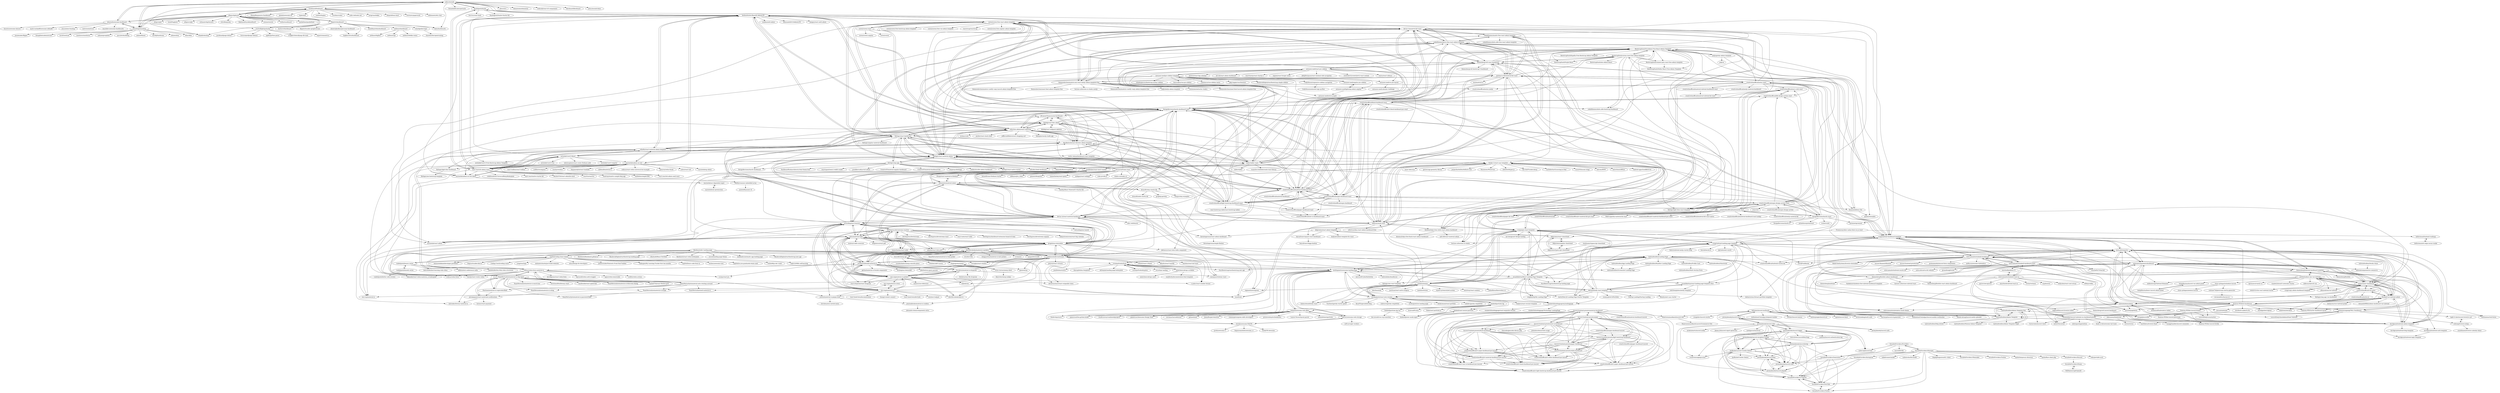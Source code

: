 digraph G {
"plouc/mozaik" -> "Freeboard/freeboard"
"plouc/mozaik" -> "keen/dashboards" ["e"=1]
"plouc/mozaik" -> "allegro/tipboard"
"plouc/mozaik" -> "FormidableLabs/spectacle" ["e"=1]
"plouc/mozaik" -> "obazoud/awesome-dashboard"
"plouc/mozaik" -> "Smashing/smashing"
"plouc/mozaik" -> "Raathigesh/dazzle"
"plouc/mozaik" -> "plouc/nivo" ["e"=1]
"plouc/mozaik" -> "grommet/grommet" ["e"=1]
"plouc/mozaik" -> "elementalui/elemental" ["e"=1]
"plouc/mozaik" -> "codesuki/react-d3-components" ["e"=1]
"plouc/mozaik" -> "libreboard/libreboard" ["e"=1]
"plouc/mozaik" -> "Shopify/dashing" ["e"=1]
"plouc/mozaik" -> "plouc/mozaik-demo"
"plouc/mozaik" -> "booleanhunter/ReactJS-AdminLTE"
"codedthemes/mantis-free-react-admin-template" -> "codedthemes/berry-free-react-admin-template"
"codedthemes/mantis-free-react-admin-template" -> "minimal-ui-kit/material-kit-react"
"codedthemes/mantis-free-react-admin-template" -> "codedthemes/datta-able-free-react-admin-template"
"codedthemes/mantis-free-react-admin-template" -> "devias-io/material-kit-react"
"codedthemes/mantis-free-react-admin-template" -> "themeselection/materio-mui-react-nextjs-admin-template-free"
"codedthemes/mantis-free-react-admin-template" -> "bloomui/tokyo-free-white-react-admin-dashboard"
"codedthemes/mantis-free-react-admin-template" -> "uilibrary/matx-react"
"coreui/coreui-free-react-admin-template" -> "coreui/coreui-free-bootstrap-admin-template" ["e"=1]
"coreui/coreui-free-react-admin-template" -> "coreui/coreui-react"
"coreui/coreui-free-react-admin-template" -> "reduction-admin/react-reduction"
"coreui/coreui-free-react-admin-template" -> "marmelab/react-admin" ["e"=1]
"coreui/coreui-free-react-admin-template" -> "flatlogic/react-dashboard"
"coreui/coreui-free-react-admin-template" -> "DesignRevision/shards-dashboard-react"
"coreui/coreui-free-react-admin-template" -> "creativetimofficial/material-dashboard-react"
"coreui/coreui-free-react-admin-template" -> "booleanhunter/ReactJS-AdminLTE"
"coreui/coreui-free-react-admin-template" -> "flatlogic/react-material-admin"
"coreui/coreui-free-react-admin-template" -> "creativetimofficial/light-bootstrap-dashboard-react"
"coreui/coreui-free-react-admin-template" -> "tabler/tabler-react"
"coreui/coreui-free-react-admin-template" -> "coreui/coreui-free-vue-admin-template" ["e"=1]
"coreui/coreui-free-react-admin-template" -> "reactstrap/reactstrap" ["e"=1]
"coreui/coreui-free-react-admin-template" -> "devias-io/material-kit-react"
"coreui/coreui-free-react-admin-template" -> "coreui/coreui-free-angular-admin-template" ["e"=1]
"cruip/tailwind-dashboard-template" -> "cruip/tailwind-landing-page-template"
"cruip/tailwind-dashboard-template" -> "moesaid/cleopatra"
"cruip/tailwind-dashboard-template" -> "estevanmaito/windmill-dashboard"
"cruip/tailwind-dashboard-template" -> "themesberg/tailwind-dashboard-windster"
"cruip/tailwind-dashboard-template" -> "themesberg/volt-react-dashboard"
"cruip/tailwind-dashboard-template" -> "tailwindcomponents/dashboard"
"cruip/tailwind-dashboard-template" -> "creativetimofficial/notus-react"
"cruip/tailwind-dashboard-template" -> "estevanmaito/windmill-dashboard-react"
"cruip/tailwind-dashboard-template" -> "themesberg/flowbite-admin-dashboard"
"cruip/tailwind-dashboard-template" -> "Charlie85270/tail-kit" ["e"=1]
"cruip/tailwind-dashboard-template" -> "wobsoriano/v-dashboard"
"cruip/tailwind-dashboard-template" -> "horizon-ui/horizon-ui-chakra" ["e"=1]
"cruip/tailwind-dashboard-template" -> "tailwindtoolbox/Admin-Template"
"cruip/tailwind-dashboard-template" -> "mdbootstrap/Tailwind-Elements" ["e"=1]
"cruip/tailwind-dashboard-template" -> "minimal-ui-kit/material-kit-react"
"bitfumes/laravel-multiauth" -> "mtvbrianking/multi-auth"
"bitfumes/laravel-multiauth" -> "ManiruzzamanAkash/laravel-role"
"bitfumes/laravel-multiauth" -> "jcergolj/laravellte"
"bitfumes/laravel-multiauth" -> "haruncpi/laravel-id-generator" ["e"=1]
"bitfumes/laravel-multiauth" -> "mohammad-fouladgar/laravel-mobile-verification" ["e"=1]
"bitfumes/laravel-multiauth" -> "ahmed-aliraqi/laravel-media-uploader" ["e"=1]
"bitfumes/laravel-multiauth" -> "csinghdev/laravel-starter" ["e"=1]
"bitfumes/laravel-multiauth" -> "jeremykenedy/laravel-users"
"bitfumes/laravel-multiauth" -> "mohammad-fouladgar/eloquent-builder" ["e"=1]
"bitfumes/laravel-multiauth" -> "nWidart/laravel-menus"
"bitfumes/laravel-multiauth" -> "mateusjunges/laravel-acl" ["e"=1]
"bitfumes/laravel-multiauth" -> "spatie/laravel-flash" ["e"=1]
"creativetimofficial/material-tailwind-dashboard-react" -> "creativetimofficial/material-tailwind-kit-react"
"DevExpress/devextreme-reactive" -> "DevExpress/DevExtreme" ["e"=1]
"DevExpress/devextreme-reactive" -> "DevExpress/devextreme-react" ["e"=1]
"DevExpress/devextreme-reactive" -> "mbrn/material-table"
"DevExpress/devextreme-reactive" -> "gregnb/mui-datatables"
"DevExpress/devextreme-reactive" -> "dmtrKovalenko/material-ui-pickers"
"DevExpress/devextreme-reactive" -> "adazzle/react-data-grid" ["e"=1]
"DevExpress/devextreme-reactive" -> "iamhosseindhv/notistack"
"DevExpress/devextreme-reactive" -> "react-tools/react-table" ["e"=1]
"DevExpress/devextreme-reactive" -> "stackworx/formik-material-ui"
"DevExpress/devextreme-reactive" -> "tannerlinsley/react-table" ["e"=1]
"DevExpress/devextreme-reactive" -> "DevExpress/dashboard-extension-funnel-d3-item" ["e"=1]
"DevExpress/devextreme-reactive" -> "siriwatknp/mui-treasury"
"DevExpress/devextreme-reactive" -> "DevExpress/devextreme-angular" ["e"=1]
"DevExpress/devextreme-reactive" -> "intljusticemission/react-big-calendar" ["e"=1]
"DevExpress/devextreme-reactive" -> "mui-org/material-ui-pickers"
"iamhosseindhv/notistack" -> "mbrn/material-table"
"iamhosseindhv/notistack" -> "siriwatknp/mui-treasury"
"iamhosseindhv/notistack" -> "mui-org/material-ui-pickers"
"iamhosseindhv/notistack" -> "gregnb/mui-datatables"
"iamhosseindhv/notistack" -> "react-dropzone/react-dropzone" ["e"=1]
"iamhosseindhv/notistack" -> "jquense/yup" ["e"=1]
"iamhosseindhv/notistack" -> "s-yadav/react-number-format" ["e"=1]
"iamhosseindhv/notistack" -> "stackworx/formik-material-ui"
"iamhosseindhv/notistack" -> "i18next/react-i18next" ["e"=1]
"iamhosseindhv/notistack" -> "bvaughn/react-window" ["e"=1]
"iamhosseindhv/notistack" -> "fkhadra/react-toastify" ["e"=1]
"iamhosseindhv/notistack" -> "lukeed/clsx" ["e"=1]
"iamhosseindhv/notistack" -> "dmtrKovalenko/material-ui-pickers"
"iamhosseindhv/notistack" -> "timolins/react-hot-toast" ["e"=1]
"iamhosseindhv/notistack" -> "petyosi/react-virtuoso" ["e"=1]
"amiechen/codrops-scribbler" -> "cssninjaStudio/fresh"
"amiechen/codrops-scribbler" -> "amiechen/codrops-oasis"
"amiechen/codrops-scribbler" -> "surjithctly/documentation-html-template" ["e"=1]
"creativetimofficial/material-dashboard-react" -> "devias-io/react-material-dashboard"
"creativetimofficial/material-dashboard-react" -> "devias-io/material-kit-react"
"creativetimofficial/material-dashboard-react" -> "creativetimofficial/material-kit-react"
"creativetimofficial/material-dashboard-react" -> "creativetimofficial/light-bootstrap-dashboard-react"
"creativetimofficial/material-dashboard-react" -> "flatlogic/react-dashboard"
"creativetimofficial/material-dashboard-react" -> "coreui/coreui-free-react-admin-template"
"creativetimofficial/material-dashboard-react" -> "DesignRevision/shards-dashboard-react"
"creativetimofficial/material-dashboard-react" -> "flatlogic/react-material-admin"
"creativetimofficial/material-dashboard-react" -> "creativetimofficial/argon-dashboard-react"
"creativetimofficial/material-dashboard-react" -> "minimal-ui-kit/material-kit-react"
"creativetimofficial/material-dashboard-react" -> "reduction-admin/react-reduction"
"creativetimofficial/material-dashboard-react" -> "creativetimofficial/black-dashboard-react"
"creativetimofficial/material-dashboard-react" -> "gregnb/mui-datatables"
"creativetimofficial/material-dashboard-react" -> "creativetimofficial/material-dashboard" ["e"=1]
"creativetimofficial/material-dashboard-react" -> "codedthemes/berry-free-react-admin-template"
"flatlogic/react-dashboard" -> "flatlogic/react-material-admin"
"flatlogic/react-dashboard" -> "flatlogic/sing-app"
"flatlogic/react-dashboard" -> "DesignRevision/shards-dashboard-react"
"flatlogic/react-dashboard" -> "flatlogic/react-native-starter" ["e"=1]
"flatlogic/react-dashboard" -> "creativetimofficial/light-bootstrap-dashboard-react"
"flatlogic/react-dashboard" -> "coreui/coreui-free-react-admin-template"
"flatlogic/react-dashboard" -> "creativetimofficial/material-dashboard-react"
"flatlogic/react-dashboard" -> "reduction-admin/react-reduction"
"flatlogic/react-dashboard" -> "devias-io/react-material-dashboard"
"flatlogic/react-dashboard" -> "booleanhunter/ReactJS-AdminLTE"
"flatlogic/react-dashboard" -> "flatlogic/light-blue-react-template" ["e"=1]
"flatlogic/react-dashboard" -> "flatlogic/one-react-template"
"flatlogic/react-dashboard" -> "MacKentoch/react-director-admin-template"
"flatlogic/react-dashboard" -> "flatlogic/light-blue-dashboard"
"flatlogic/react-dashboard" -> "flatlogic/angular-material-dashboard" ["e"=1]
"flatlogic/light-blue-dashboard" -> "flatlogic/one-bootstrap-template"
"Smashing/smashing" -> "Shopify/dashing" ["e"=1]
"Smashing/smashing" -> "allegro/tipboard"
"Smashing/smashing" -> "plouc/mozaik"
"Smashing/smashing" -> "Freeboard/freeboard"
"Smashing/smashing" -> "pascalw/dashbling" ["e"=1]
"Smashing/smashing" -> "ankane/blazer" ["e"=1]
"Smashing/smashing" -> "obazoud/awesome-dashboard"
"Smashing/smashing" -> "davefp/handsome"
"Smashing/smashing" -> "ankane/ahoy" ["e"=1]
"Smashing/smashing" -> "thbar/kiba" ["e"=1]
"Smashing/smashing" -> "jnunemaker/flipper" ["e"=1]
"Smashing/smashing" -> "thoughtbot/administrate" ["e"=1]
"Smashing/smashing" -> "excid3/noticed" ["e"=1]
"Smashing/smashing" -> "monitoror/monitoror" ["e"=1]
"Smashing/smashing" -> "ankane/groupdate" ["e"=1]
"devias-io/material-kit-react" -> "minimal-ui-kit/material-kit-react"
"devias-io/material-kit-react" -> "codedthemes/berry-free-react-admin-template"
"devias-io/material-kit-react" -> "creativetimofficial/material-dashboard-react"
"devias-io/material-kit-react" -> "flatlogic/react-material-admin"
"devias-io/material-kit-react" -> "codedthemes/mantis-free-react-admin-template"
"devias-io/material-kit-react" -> "DesignRevision/shards-dashboard-react"
"devias-io/material-kit-react" -> "uilibrary/matx-react"
"devias-io/material-kit-react" -> "coreui/coreui-free-react-admin-template"
"devias-io/material-kit-react" -> "themeselection/materio-mui-react-nextjs-admin-template-free"
"devias-io/material-kit-react" -> "dunky11/react-saas-template"
"devias-io/material-kit-react" -> "tabler/tabler-react"
"devias-io/material-kit-react" -> "themesberg/volt-react-dashboard"
"devias-io/material-kit-react" -> "cruip/tailwind-dashboard-template"
"devias-io/material-kit-react" -> "TarikHuber/react-most-wanted"
"devias-io/material-kit-react" -> "marmelab/react-admin" ["e"=1]
"Light-it-labs/laravel-livewire-cart" -> "webong/livewire-eshop"
"moesaid/cleopatra" -> "estevanmaito/windmill-dashboard"
"moesaid/cleopatra" -> "tailwindadmin/admin"
"moesaid/cleopatra" -> "tailwindcomponents/dashboard"
"moesaid/cleopatra" -> "davidgrzyb/tailwind-admin-template"
"moesaid/cleopatra" -> "Murked/vue-tailwind-admin"
"moesaid/cleopatra" -> "wobsoriano/v-dashboard"
"moesaid/cleopatra" -> "Miaababikir/laravel-tailwind-css-dashboard-preset"
"moesaid/cleopatra" -> "cruip/tailwind-dashboard-template"
"moesaid/cleopatra" -> "sammymwangangi/TALL-Dashboard"
"moesaid/cleopatra" -> "tailwindtoolbox/Admin-Template"
"moesaid/cleopatra" -> "creativetimofficial/tailwind-starter-kit" ["e"=1]
"moesaid/cleopatra" -> "MedicOneSystems/livewire-datatables" ["e"=1]
"moesaid/cleopatra" -> "tanthammar/tall-forms" ["e"=1]
"moesaid/cleopatra" -> "tailwindtoolbox/Landing-Page"
"moesaid/cleopatra" -> "awssat/tailwindo" ["e"=1]
"Sorackb/sinesp-api" -> "chapeupreto/sinesp"
"Sorackb/sinesp-api" -> "casadosdados/sinesp-consulta-placa"
"Sorackb/sinesp-api" -> "100n0m3/API-Carros"
"devias-io/react-material-dashboard" -> "flatlogic/react-material-admin"
"devias-io/react-material-dashboard" -> "creativetimofficial/material-dashboard-react"
"devias-io/react-material-dashboard" -> "DesignRevision/shards-dashboard-react"
"devias-io/react-material-dashboard" -> "mbrn/material-table"
"devias-io/react-material-dashboard" -> "gregnb/mui-datatables"
"devias-io/react-material-dashboard" -> "marmelab/react-admin" ["e"=1]
"devias-io/react-material-dashboard" -> "siriwatknp/mui-treasury"
"devias-io/react-material-dashboard" -> "flatlogic/react-dashboard"
"devias-io/react-material-dashboard" -> "alexanmtz/material-sense"
"devias-io/react-material-dashboard" -> "reduction-admin/react-reduction"
"devias-io/react-material-dashboard" -> "uber-web/baseui" ["e"=1]
"devias-io/react-material-dashboard" -> "iamhosseindhv/notistack"
"devias-io/react-material-dashboard" -> "uilibrary/matx-react"
"devias-io/react-material-dashboard" -> "segmentio/evergreen" ["e"=1]
"devias-io/react-material-dashboard" -> "coreui/coreui-free-react-admin-template"
"codedthemes/berry-free-react-admin-template" -> "minimal-ui-kit/material-kit-react"
"codedthemes/berry-free-react-admin-template" -> "devias-io/material-kit-react"
"codedthemes/berry-free-react-admin-template" -> "codedthemes/mantis-free-react-admin-template"
"codedthemes/berry-free-react-admin-template" -> "flatlogic/react-material-admin"
"codedthemes/berry-free-react-admin-template" -> "themeselection/materio-mui-react-nextjs-admin-template-free"
"codedthemes/berry-free-react-admin-template" -> "uilibrary/matx-react"
"codedthemes/berry-free-react-admin-template" -> "creativetimofficial/material-dashboard-react"
"codedthemes/berry-free-react-admin-template" -> "cruip/tailwind-dashboard-template"
"codedthemes/berry-free-react-admin-template" -> "kriasoft/relay-starter-kit"
"codedthemes/berry-free-react-admin-template" -> "BootstrapDash/StarAdmin-Free-React-Admin-Template"
"codedthemes/berry-free-react-admin-template" -> "bloomui/tokyo-free-white-react-admin-dashboard"
"codedthemes/berry-free-react-admin-template" -> "themesberg/volt-react-dashboard"
"codedthemes/berry-free-react-admin-template" -> "DesignRevision/shards-dashboard-react"
"codedthemes/berry-free-react-admin-template" -> "coreui/coreui-free-react-admin-template"
"codedthemes/berry-free-react-admin-template" -> "creativetimofficial/notus-react"
"davidgrzyb/tailwind-auth-template" -> "davidgrzyb/tailwind-login-template"
"estevanmaito/windmill-dashboard" -> "moesaid/cleopatra"
"estevanmaito/windmill-dashboard" -> "estevanmaito/windmill-dashboard-react"
"estevanmaito/windmill-dashboard" -> "tailwindcomponents/dashboard"
"estevanmaito/windmill-dashboard" -> "wobsoriano/v-dashboard"
"estevanmaito/windmill-dashboard" -> "laravel-filament/filament" ["e"=1]
"estevanmaito/windmill-dashboard" -> "creativetimofficial/tailwind-starter-kit" ["e"=1]
"estevanmaito/windmill-dashboard" -> "davidgrzyb/tailwind-admin-template"
"estevanmaito/windmill-dashboard" -> "laravel-frontend-presets/tall" ["e"=1]
"estevanmaito/windmill-dashboard" -> "cruip/tailwind-dashboard-template"
"estevanmaito/windmill-dashboard" -> "protonemedia/laravel-form-components" ["e"=1]
"estevanmaito/windmill-dashboard" -> "MedicOneSystems/livewire-datatables" ["e"=1]
"estevanmaito/windmill-dashboard" -> "estevanmaito/tailwindcss-multi-theme" ["e"=1]
"estevanmaito/windmill-dashboard" -> "aniftyco/awesome-tailwindcss" ["e"=1]
"estevanmaito/windmill-dashboard" -> "rappasoft/laravel-livewire-tables" ["e"=1]
"estevanmaito/windmill-dashboard" -> "mertJF/tailblocks" ["e"=1]
"issaafalkattan/React-Landing-Page-Template" -> "cruip/open-react-template"
"issaafalkattan/React-Landing-Page-Template" -> "issaafalkattan/react-landing-page-template-2021"
"issaafalkattan/React-Landing-Page-Template" -> "Adrinlol/landy-react-template"
"issaafalkattan/React-Landing-Page-Template" -> "nordicgiant2/react-nice-resume"
"issaafalkattan/React-Landing-Page-Template" -> "cruip/tailwind-landing-page-template"
"issaafalkattan/React-Landing-Page-Template" -> "wonderfullandingpage/mylandingpage"
"issaafalkattan/React-Landing-Page-Template" -> "nordicgiant2/awesome-landing-page"
"issaafalkattan/React-Landing-Page-Template" -> "dunky11/react-saas-template"
"issaafalkattan/React-Landing-Page-Template" -> "flatlogic/one-react-template"
"issaafalkattan/React-Landing-Page-Template" -> "StartBootstrap/startbootstrap-landing-page" ["e"=1]
"issaafalkattan/React-Landing-Page-Template" -> "tailwindtoolbox/Landing-Page"
"issaafalkattan/React-Landing-Page-Template" -> "ixartz/Next-JS-Landing-Page-Starter-Template" ["e"=1]
"issaafalkattan/React-Landing-Page-Template" -> "proksh/atomize"
"issaafalkattan/React-Landing-Page-Template" -> "singhkshitij/My-Landing-Page" ["e"=1]
"issaafalkattan/React-Landing-Page-Template" -> "themesberg/volt-react-dashboard"
"Adrinlol/landy-react-template" -> "issaafalkattan/React-Landing-Page-Template"
"Adrinlol/landy-react-template" -> "cruip/open-react-template"
"Adrinlol/landy-react-template" -> "issaafalkattan/react-landing-page-template-2021"
"Adrinlol/landy-react-template" -> "cruip/tailwind-landing-page-template"
"Adrinlol/landy-react-template" -> "Startup-Landing/Startup-Landing" ["e"=1]
"Adrinlol/landy-react-template" -> "chetanverma16/react-portfolio-template" ["e"=1]
"Adrinlol/landy-react-template" -> "ixartz/Next-JS-Landing-Page-Starter-Template" ["e"=1]
"Adrinlol/landy-react-template" -> "wonderfullandingpage/mylandingpage"
"Adrinlol/landy-react-template" -> "dunky11/react-saas-template"
"Adrinlol/landy-react-template" -> "nordicgiant2/awesome-landing-page"
"Adrinlol/landy-react-template" -> "nordicgiant2/react-nice-resume"
"Adrinlol/landy-react-template" -> "flatlogic/react-material-admin"
"Adrinlol/landy-react-template" -> "Blazity/next-saas-starter" ["e"=1]
"Adrinlol/landy-react-template" -> "singhkshitij/My-Landing-Page" ["e"=1]
"Adrinlol/landy-react-template" -> "soumyajit4419/Portfolio" ["e"=1]
"cruip/open-react-template" -> "issaafalkattan/React-Landing-Page-Template"
"cruip/open-react-template" -> "cruip/tailwind-landing-page-template"
"cruip/open-react-template" -> "Adrinlol/landy-react-template"
"cruip/open-react-template" -> "proksh/atomize"
"cruip/open-react-template" -> "dunky11/react-saas-template"
"cruip/open-react-template" -> "nordicgiant2/react-nice-resume"
"cruip/open-react-template" -> "lukemcdonald/holly-react"
"cruip/open-react-template" -> "issaafalkattan/react-landing-page-template-2021"
"cruip/open-react-template" -> "ixartz/Next-JS-Landing-Page-Starter-Template" ["e"=1]
"cruip/open-react-template" -> "creativetimofficial/argon-design-system-react"
"cruip/open-react-template" -> "nordicgiant2/awesome-landing-page"
"cruip/open-react-template" -> "uilibrary/matx-react"
"cruip/open-react-template" -> "chetanverma16/react-portfolio-template" ["e"=1]
"cruip/open-react-template" -> "ant-design/ant-design-landing" ["e"=1]
"cruip/open-react-template" -> "cruip/tailwind-dashboard-template"
"dunky11/react-saas-template" -> "alexanmtz/material-sense"
"dunky11/react-saas-template" -> "TarikHuber/react-most-wanted"
"dunky11/react-saas-template" -> "rmuif/web"
"dunky11/react-saas-template" -> "cruip/open-react-template"
"dunky11/react-saas-template" -> "async-labs/saas" ["e"=1]
"dunky11/react-saas-template" -> "gistrec/cpp-geometry-library" ["e"=1]
"dunky11/react-saas-template" -> "projectbarbel/barbelhisto-core" ["e"=1]
"dunky11/react-saas-template" -> "Wauzmons/WauzCore" ["e"=1]
"dunky11/react-saas-template" -> "ultd/checktypes-js" ["e"=1]
"dunky11/react-saas-template" -> "tim-hub/TrackersAway" ["e"=1]
"dunky11/react-saas-template" -> "zacheberhart/Learning-to-Feel" ["e"=1]
"dunky11/react-saas-template" -> "Lissy93/hasami-shogi" ["e"=1]
"dunky11/react-saas-template" -> "dotcom/RPPP" ["e"=1]
"dunky11/react-saas-template" -> "mtorchiano/effsize" ["e"=1]
"dunky11/react-saas-template" -> "tailored-apps/GoodREST.IO" ["e"=1]
"Freeboard/freeboard" -> "Shopify/dashing" ["e"=1]
"Freeboard/freeboard" -> "plouc/mozaik"
"Freeboard/freeboard" -> "keen/dashboards" ["e"=1]
"Freeboard/freeboard" -> "cantino/huginn" ["e"=1]
"Freeboard/freeboard" -> "Smashing/smashing"
"Freeboard/freeboard" -> "arachnys/cabot" ["e"=1]
"Freeboard/freeboard" -> "allegro/tipboard"
"Freeboard/freeboard" -> "node-red/node-red" ["e"=1]
"Freeboard/freeboard" -> "progrium/dokku" ["e"=1]
"Freeboard/freeboard" -> "afaqurk/linux-dash" ["e"=1]
"Freeboard/freeboard" -> "twostairs/paperwork" ["e"=1]
"Freeboard/freeboard" -> "sdelements/lets-chat" ["e"=1]
"Freeboard/freeboard" -> "Ehesp/Responsive-Dashboard" ["e"=1]
"Freeboard/freeboard" -> "phodal/awesome-iot" ["e"=1]
"Freeboard/freeboard" -> "tripit/slate" ["e"=1]
"BootstrapDash/StarAdmin-Free-React-Admin-Template" -> "ilhammeidi/boss-lite"
"BootstrapDash/StarAdmin-Free-React-Admin-Template" -> "flatlogic/light-blue-react-template" ["e"=1]
"BootstrapDash/StarAdmin-Free-React-Admin-Template" -> "pujoey/ismorphic"
"BootstrapDash/StarAdmin-Free-React-Admin-Template" -> "llorentegerman/react-admin-dashboard"
"BootstrapDash/StarAdmin-Free-React-Admin-Template" -> "BootstrapDash/connect-plus-react-free-admin-template"
"BootstrapDash/StarAdmin-Free-React-Admin-Template" -> "paljs/gatsby-admin-template"
"BootstrapDash/StarAdmin-Free-React-Admin-Template" -> "BootstrapDash/corona-react-free-admin-template"
"BootstrapDash/StarAdmin-Free-React-Admin-Template" -> "BootstrapDash/Kapella-Free-Bootstrap-Admin-Template" ["e"=1]
"BootstrapDash/StarAdmin-Free-React-Admin-Template" -> "codedthemes/datta-able-bootstrap-dashboard"
"BootstrapDash/StarAdmin-Free-React-Admin-Template" -> "BootstrapDash/Stellar-React-Free-Admin-Template"
"BootstrapDash/StarAdmin-Free-React-Admin-Template" -> "BootstrapDash/Purple-React"
"uilibrary/matx-react" -> "flatlogic/react-material-admin"
"uilibrary/matx-react" -> "BootstrapDash/StarAdmin-Free-React-Admin-Template"
"uilibrary/matx-react" -> "codedthemes/mantis-free-react-admin-template"
"uilibrary/matx-react" -> "devias-io/material-kit-react"
"uilibrary/matx-react" -> "DesignRevision/shards-dashboard-react"
"uilibrary/matx-react" -> "minimal-ui-kit/material-kit-react"
"uilibrary/matx-react" -> "codedthemes/berry-free-react-admin-template"
"uilibrary/matx-react" -> "themesberg/volt-react-dashboard"
"uilibrary/matx-react" -> "heysafronov/square-react-dashboard"
"uilibrary/matx-react" -> "devias-io/react-material-dashboard"
"uilibrary/matx-react" -> "bloomui/tokyo-free-white-react-admin-dashboard"
"uilibrary/matx-react" -> "uifort/carolina-react-admin-dashboard-free"
"uilibrary/matx-react" -> "creativetimofficial/material-dashboard-react"
"uilibrary/matx-react" -> "cruip/open-react-template"
"uilibrary/matx-react" -> "delprzemo/react-admin-template"
"azouaoui-med/css-pro-layout" -> "azouaoui-med/calendar-challenge"
"0wczar/airframe-react" -> "tabler/tabler-react"
"0wczar/airframe-react" -> "marmelab/react-admin" ["e"=1]
"0wczar/airframe-react" -> "coreui/coreui-free-react-admin-template"
"0wczar/airframe-react" -> "DesignRevision/shards-dashboard-react"
"0wczar/airframe-react" -> "oldboyxx/jira_clone" ["e"=1]
"0wczar/airframe-react" -> "segmentio/evergreen" ["e"=1]
"0wczar/airframe-react" -> "devias-io/react-material-dashboard"
"0wczar/airframe-react" -> "reduction-admin/react-reduction"
"0wczar/airframe-react" -> "palantir/blueprint" ["e"=1]
"0wczar/airframe-react" -> "flatlogic/react-material-admin"
"0wczar/airframe-react" -> "tannerlinsley/react-table" ["e"=1]
"0wczar/airframe-react" -> "tannerlinsley/react-query" ["e"=1]
"0wczar/airframe-react" -> "nodegui/react-nodegui" ["e"=1]
"0wczar/airframe-react" -> "cube-js/cube.js" ["e"=1]
"0wczar/airframe-react" -> "chakra-ui/chakra-ui" ["e"=1]
"themeselection/materio-mui-react-nextjs-admin-template-free" -> "codedthemes/mantis-free-react-admin-template"
"themeselection/materio-mui-react-nextjs-admin-template-free" -> "devias-io/material-kit-react"
"themeselection/materio-mui-react-nextjs-admin-template-free" -> "bloomui/tokyo-free-white-react-admin-dashboard"
"themeselection/materio-mui-react-nextjs-admin-template-free" -> "codedthemes/berry-free-react-admin-template"
"themeselection/materio-mui-react-nextjs-admin-template-free" -> "themeselection/materio-vuetify-vuejs-laravel-admin-template-free" ["e"=1]
"themeselection/materio-mui-react-nextjs-admin-template-free" -> "themeselection/sneat-html-admin-template-free" ["e"=1]
"themeselection/materio-mui-react-nextjs-admin-template-free" -> "minimal-ui-kit/material-kit-react"
"themeselection/materio-mui-react-nextjs-admin-template-free" -> "horizon-ui/horizon-ui-chakra-nextjs" ["e"=1]
"themeselection/materio-mui-react-nextjs-admin-template-free" -> "horizon-ui/horizon-ui-chakra" ["e"=1]
"themeselection/materio-mui-react-nextjs-admin-template-free" -> "themeselection/materio-vuetify-vuejs-admin-template-free" ["e"=1]
"themeselection/materio-mui-react-nextjs-admin-template-free" -> "paljs/nextjs-admin-template" ["e"=1]
"themeselection/materio-mui-react-nextjs-admin-template-free" -> "cruip/tailwind-dashboard-template"
"themeselection/materio-mui-react-nextjs-admin-template-free" -> "sozonome/nextarter-chakra" ["e"=1]
"themeselection/materio-mui-react-nextjs-admin-template-free" -> "creativetimofficial/notus-nextjs" ["e"=1]
"themeselection/materio-mui-react-nextjs-admin-template-free" -> "themeselection/sneat-html-laravel-admin-template-free" ["e"=1]
"marmelab/admin-on-rest" -> "marmelab/admin-on-rest-demo"
"marmelab/admin-on-rest" -> "marmelab/ng-admin" ["e"=1]
"marmelab/admin-on-rest" -> "erikras/redux-form" ["e"=1]
"marmelab/admin-on-rest" -> "react-toolbox/react-toolbox" ["e"=1]
"marmelab/admin-on-rest" -> "acdlite/recompose" ["e"=1]
"marmelab/admin-on-rest" -> "reactjs/reselect" ["e"=1]
"marmelab/admin-on-rest" -> "booleanhunter/ReactJS-AdminLTE"
"marmelab/admin-on-rest" -> "thejameskyle/react-loadable" ["e"=1]
"marmelab/admin-on-rest" -> "start-react/sb-admin-react"
"marmelab/admin-on-rest" -> "callemall/material-ui" ["e"=1]
"marmelab/admin-on-rest" -> "erikras/react-redux-universal-hot-example" ["e"=1]
"marmelab/admin-on-rest" -> "gaearon/redux-thunk" ["e"=1]
"marmelab/admin-on-rest" -> "reactjs/react-router-redux" ["e"=1]
"marmelab/admin-on-rest" -> "yahoo/react-intl" ["e"=1]
"marmelab/admin-on-rest" -> "rafaelhz/react-material-admin-template"
"SocialiteProviders/Providers" -> "SocialiteProviders/Manager"
"SocialiteProviders/Providers" -> "SocialiteProviders/Generators"
"SocialiteProviders/Providers" -> "cybercog/laravel-ban" ["e"=1]
"SocialiteProviders/Providers" -> "laravel/fortify" ["e"=1]
"Miaababikir/laravel-tailwind-css-dashboard-preset" -> "sammymwangangi/TALL-Dashboard"
"Miaababikir/laravel-tailwind-css-dashboard-preset" -> "nebulapackage/nebula" ["e"=1]
"Miaababikir/laravel-tailwind-css-dashboard-preset" -> "Gustavinho/laravel-views" ["e"=1]
"Miaababikir/laravel-tailwind-css-dashboard-preset" -> "mattlibera/livewire-flash" ["e"=1]
"Miaababikir/laravel-tailwind-css-dashboard-preset" -> "blade-ui-kit/awesome-tall-stack" ["e"=1]
"Miaababikir/laravel-tailwind-css-dashboard-preset" -> "miten5/larawind"
"Miaababikir/laravel-tailwind-css-dashboard-preset" -> "tailwindcomponents/dashboard"
"jeremykenedy/laravel-https" -> "jeremykenedy/laravel-uuid"
"jeremykenedy/laravel-https" -> "jeremykenedy/laravel-phpinfo"
"jeremykenedy/laravel-https" -> "SocialiteProviders/37Signals"
"flexdinesh/dev-landing-page" -> "flexdinesh/flexdinesh.github.io"
"flexdinesh/dev-landing-page" -> "singhkshitij/My-Landing-Page" ["e"=1]
"flexdinesh/dev-landing-page" -> "nordicgiant2/awesome-landing-page"
"flexdinesh/dev-landing-page" -> "BlackrockDigital/startbootstrap-landing-page" ["e"=1]
"flexdinesh/dev-landing-page" -> "tailwindtoolbox/Landing-Page"
"flexdinesh/dev-landing-page" -> "StartBootstrap/startbootstrap-landing-page" ["e"=1]
"flexdinesh/dev-landing-page" -> "cssninjaStudio/fresh"
"flexdinesh/dev-landing-page" -> "rbhatia46/React-Portfolio" ["e"=1]
"flexdinesh/dev-landing-page" -> "aspittel/coding-cheat-sheets"
"flexdinesh/dev-landing-page" -> "flexdinesh/react-redux-boilerplate" ["e"=1]
"flexdinesh/dev-landing-page" -> "swcool/landing-page-theme" ["e"=1]
"flexdinesh/dev-landing-page" -> "emmawedekind/developer-portfolios" ["e"=1]
"flexdinesh/dev-landing-page" -> "emilbaehr/automatic-app-landing-page" ["e"=1]
"flexdinesh/dev-landing-page" -> "thepracticaldev/dev.to" ["e"=1]
"flexdinesh/dev-landing-page" -> "BlackrockDigital/startbootstrap-new-age" ["e"=1]
"minimal-ui-kit/material-kit-react" -> "codedthemes/berry-free-react-admin-template"
"minimal-ui-kit/material-kit-react" -> "devias-io/material-kit-react"
"minimal-ui-kit/material-kit-react" -> "codedthemes/mantis-free-react-admin-template"
"minimal-ui-kit/material-kit-react" -> "uilibrary/matx-react"
"minimal-ui-kit/material-kit-react" -> "creativetimofficial/material-dashboard-react"
"minimal-ui-kit/material-kit-react" -> "themeselection/materio-mui-react-nextjs-admin-template-free"
"minimal-ui-kit/material-kit-react" -> "cruip/tailwind-dashboard-template"
"minimal-ui-kit/material-kit-react" -> "flatlogic/react-material-admin"
"minimal-ui-kit/material-kit-react" -> "themesberg/volt-react-dashboard"
"minimal-ui-kit/material-kit-react" -> "creativetimofficial/notus-react"
"minimal-ui-kit/material-kit-react" -> "bloomui/tokyo-free-white-react-admin-dashboard"
"minimal-ui-kit/material-kit-react" -> "DesignRevision/shards-dashboard-react"
"minimal-ui-kit/material-kit-react" -> "horizon-ui/horizon-ui-chakra" ["e"=1]
"minimal-ui-kit/material-kit-react" -> "mui/material-ui" ["e"=1]
"minimal-ui-kit/material-kit-react" -> "BootstrapDash/corona-react-free-admin-template"
"DesignRevision/shards-dashboard-react" -> "reduction-admin/react-reduction"
"DesignRevision/shards-dashboard-react" -> "tabler/tabler-react"
"DesignRevision/shards-dashboard-react" -> "flatlogic/react-dashboard"
"DesignRevision/shards-dashboard-react" -> "flatlogic/react-material-admin"
"DesignRevision/shards-dashboard-react" -> "DesignRevision/shards-react"
"DesignRevision/shards-dashboard-react" -> "coreui/coreui-free-react-admin-template"
"DesignRevision/shards-dashboard-react" -> "creativetimofficial/material-dashboard-react"
"DesignRevision/shards-dashboard-react" -> "devias-io/react-material-dashboard"
"DesignRevision/shards-dashboard-react" -> "DesignRevision/shards-dashboard" ["e"=1]
"DesignRevision/shards-dashboard-react" -> "themesberg/volt-react-dashboard"
"DesignRevision/shards-dashboard-react" -> "devias-io/material-kit-react"
"DesignRevision/shards-dashboard-react" -> "creativetimofficial/argon-dashboard-react"
"DesignRevision/shards-dashboard-react" -> "uilibrary/matx-react"
"DesignRevision/shards-dashboard-react" -> "JSLancerTeam/crystal-dashboard"
"DesignRevision/shards-dashboard-react" -> "creativetimofficial/black-dashboard-react"
"kriasoft/relay-starter-kit" -> "kriasoft/node-starter-kit"
"kriasoft/relay-starter-kit" -> "TarikHuber/react-most-wanted"
"kriasoft/relay-starter-kit" -> "graphql-go/relay" ["e"=1]
"kriasoft/relay-starter-kit" -> "relayjs/relay-examples" ["e"=1]
"llorentegerman/react-admin-dashboard" -> "llorentegerman/simple-flexbox"
"siriwatknp/mui-treasury" -> "iamhosseindhv/notistack"
"siriwatknp/mui-treasury" -> "TarikHuber/react-most-wanted"
"siriwatknp/mui-treasury" -> "mbrn/material-table"
"siriwatknp/mui-treasury" -> "gregnb/mui-datatables"
"siriwatknp/mui-treasury" -> "mui-org/material-ui-pickers"
"siriwatknp/mui-treasury" -> "mui-org/material-ui-x"
"siriwatknp/mui-treasury" -> "devias-io/react-material-dashboard"
"siriwatknp/mui-treasury" -> "siriwatknp/mui-layout"
"siriwatknp/mui-treasury" -> "dunky11/react-saas-template"
"siriwatknp/mui-treasury" -> "stackworx/formik-material-ui"
"siriwatknp/mui-treasury" -> "flatlogic/react-material-admin"
"siriwatknp/mui-treasury" -> "jcoreio/material-ui-popup-state"
"siriwatknp/mui-treasury" -> "alexanmtz/material-sense"
"siriwatknp/mui-treasury" -> "DevExpress/devextreme-reactive"
"siriwatknp/mui-treasury" -> "mui-org/material-ui" ["e"=1]
"tabler/tabler-react" -> "DesignRevision/shards-dashboard-react"
"tabler/tabler-react" -> "reduction-admin/react-reduction"
"tabler/tabler-react" -> "tabler/tabler" ["e"=1]
"tabler/tabler-react" -> "coreui/coreui-free-react-admin-template"
"tabler/tabler-react" -> "flatlogic/react-material-admin"
"tabler/tabler-react" -> "BootstrapDash/StarAdmin-Free-React-Admin-Template"
"tabler/tabler-react" -> "devias-io/material-kit-react"
"tabler/tabler-react" -> "0wczar/airframe-react"
"tabler/tabler-react" -> "creativetimofficial/argon-dashboard-react"
"tabler/tabler-react" -> "transitive-bullshit/create-react-library" ["e"=1]
"tabler/tabler-react" -> "MacKentoch/react-director-admin-template"
"tabler/tabler-react" -> "creativetimofficial/material-dashboard-react"
"tabler/tabler-react" -> "devias-io/react-material-dashboard"
"tabler/tabler-react" -> "themesberg/volt-react-dashboard"
"tabler/tabler-react" -> "booleanhunter/ReactJS-AdminLTE"
"mbrn/material-table" -> "gregnb/mui-datatables"
"mbrn/material-table" -> "iamhosseindhv/notistack"
"mbrn/material-table" -> "tannerlinsley/react-table" ["e"=1]
"mbrn/material-table" -> "mui-org/material-ui-pickers"
"mbrn/material-table" -> "siriwatknp/mui-treasury"
"mbrn/material-table" -> "DevExpress/devextreme-reactive"
"mbrn/material-table" -> "adazzle/react-data-grid" ["e"=1]
"mbrn/material-table" -> "material-table-core/core"
"mbrn/material-table" -> "mui-org/material-ui" ["e"=1]
"mbrn/material-table" -> "devias-io/react-material-dashboard"
"mbrn/material-table" -> "react-dropzone/react-dropzone" ["e"=1]
"mbrn/material-table" -> "stackworx/formik-material-ui"
"mbrn/material-table" -> "diegomura/react-pdf" ["e"=1]
"mbrn/material-table" -> "bvaughn/react-window" ["e"=1]
"mbrn/material-table" -> "marmelab/react-admin" ["e"=1]
"flatlogic/react-material-admin" -> "devias-io/react-material-dashboard"
"flatlogic/react-material-admin" -> "flatlogic/react-dashboard"
"flatlogic/react-material-admin" -> "uilibrary/matx-react"
"flatlogic/react-material-admin" -> "DesignRevision/shards-dashboard-react"
"flatlogic/react-material-admin" -> "devias-io/material-kit-react"
"flatlogic/react-material-admin" -> "creativetimofficial/material-dashboard-react"
"flatlogic/react-material-admin" -> "reduction-admin/react-reduction"
"flatlogic/react-material-admin" -> "flatlogic/react-native-starter" ["e"=1]
"flatlogic/react-material-admin" -> "coreui/coreui-free-react-admin-template"
"flatlogic/react-material-admin" -> "codedthemes/berry-free-react-admin-template"
"flatlogic/react-material-admin" -> "gregnb/mui-datatables"
"flatlogic/react-material-admin" -> "tabler/tabler-react"
"flatlogic/react-material-admin" -> "MacKentoch/react-director-admin-template"
"flatlogic/react-material-admin" -> "dunky11/react-saas-template"
"flatlogic/react-material-admin" -> "flatlogic/sing-app"
"jcoreio/material-ui-popup-state" -> "steviebaa/mui-nested-menu"
"jcoreio/material-ui-popup-state" -> "jonatanklosko/material-ui-confirm"
"jcoreio/material-ui-popup-state" -> "mui-org/material-ui-docs"
"stackworx/formik-material-ui" -> "gerhat/material-ui-formik-components"
"stackworx/formik-material-ui" -> "mui-org/material-ui-pickers"
"stackworx/formik-material-ui" -> "iamhosseindhv/notistack"
"stackworx/formik-material-ui" -> "Yuvaleros/material-ui-dropzone"
"stackworx/formik-material-ui" -> "gregnb/mui-datatables"
"stackworx/formik-material-ui" -> "erikras/redux-form-material-ui"
"stackworx/formik-material-ui" -> "mbrn/material-table"
"stackworx/formik-material-ui" -> "DevExpress/devextreme-reactive"
"stackworx/formik-material-ui" -> "siriwatknp/mui-treasury"
"stackworx/formik-material-ui" -> "techniq/mui-downshift"
"stackworx/formik-material-ui" -> "jcoreio/material-ui-popup-state"
"stackworx/formik-material-ui" -> "dmtrKovalenko/material-ui-pickers"
"stackworx/formik-material-ui" -> "jquense/yup" ["e"=1]
"stackworx/formik-material-ui" -> "mui-org/material-ui-x"
"stackworx/formik-material-ui" -> "pbeshai/use-query-params" ["e"=1]
"cssninjaStudio/fresh" -> "cssninjaStudio/krypton"
"cssninjaStudio/fresh" -> "tailwindtoolbox/Landing-Page"
"cssninjaStudio/fresh" -> "vercel/spr-landing"
"cssninjaStudio/fresh" -> "amiechen/codrops-scribbler"
"cssninjaStudio/fresh" -> "StartBootstrap/startbootstrap-new-age" ["e"=1]
"cssninjaStudio/fresh" -> "tailwindtoolbox/Screenshot-Landing-Page"
"cssninjaStudio/fresh" -> "jenil/bulmaswatch" ["e"=1]
"cssninjaStudio/fresh" -> "nordicgiant2/awesome-landing-page"
"cssninjaStudio/fresh" -> "dansup/bulma-templates" ["e"=1]
"cssninjaStudio/fresh" -> "adrienjoly/landing-page-boilerplate"
"jeremykenedy/laravel-roles" -> "jeremykenedy/laravel-users"
"jeremykenedy/laravel-roles" -> "jeremykenedy/laravel-logger"
"jeremykenedy/laravel-roles" -> "jeremykenedy/laravel-auth" ["e"=1]
"jeremykenedy/laravel-roles" -> "jeremykenedy/laravel-exception-notifier"
"jeremykenedy/laravel-roles" -> "jeremykenedy/laravel2step"
"jeremykenedy/laravel-roles" -> "jeremykenedy/laravel-https"
"jeremykenedy/laravel-roles" -> "jeremykenedy/laravel-uuid"
"jeremykenedy/laravel-roles" -> "jeremykenedy/laravel-phpinfo"
"jeremykenedy/laravel-roles" -> "JayBizzle/Laravel-Crawler-Detect"
"jeremykenedy/laravel-roles" -> "mckenziearts/laravel-notify" ["e"=1]
"jeremykenedy/laravel-roles" -> "creativeorange/gravatar" ["e"=1]
"jeremykenedy/laravel-roles" -> "Jimmy-JS/laravel-report-generator" ["e"=1]
"jeremykenedy/laravel-roles" -> "bitfumes/laravel-multiauth"
"jeremykenedy/laravel-roles" -> "cybercog/laravel-ban" ["e"=1]
"jeremykenedy/laravel-roles" -> "santigarcor/laratrust" ["e"=1]
"nordicgiant2/awesome-landing-page" -> "lindelof/awesome-web-effect"
"nordicgiant2/awesome-landing-page" -> "softvar/awesome-web-storage"
"nordicgiant2/awesome-landing-page" -> "nordicgiant2/react-nice-resume"
"nordicgiant2/awesome-landing-page" -> "microsoft/CyberBattleSim" ["e"=1]
"nordicgiant2/awesome-landing-page" -> "thedevdojo/wave" ["e"=1]
"nordicgiant2/awesome-landing-page" -> "wizztjh/awesome-WebVR"
"nordicgiant2/awesome-landing-page" -> "pamoroso/free-python-books" ["e"=1]
"nordicgiant2/awesome-landing-page" -> "issaafalkattan/React-Landing-Page-Template"
"nordicgiant2/awesome-landing-page" -> "bradtraversy/vanillawebprojects" ["e"=1]
"nordicgiant2/awesome-landing-page" -> "tailwindtoolbox/Landing-Page"
"nordicgiant2/awesome-landing-page" -> "tailwindlabs/headlessui" ["e"=1]
"nordicgiant2/awesome-landing-page" -> "cssninjaStudio/fresh"
"nordicgiant2/awesome-landing-page" -> "goabstract/Awesome-Design-Tools" ["e"=1]
"nordicgiant2/awesome-landing-page" -> "wonderfullandingpage/mylandingpage"
"nordicgiant2/awesome-landing-page" -> "cruip/tailwind-landing-page-template"
"lindelof/awesome-web-effect" -> "nordicgiant2/awesome-landing-page"
"lindelof/awesome-web-effect" -> "softvar/awesome-web-storage"
"lindelof/awesome-web-effect" -> "wizztjh/awesome-WebVR"
"lindelof/awesome-web-effect" -> "lindelof/particles-bg"
"lindelof/awesome-web-effect" -> "romenrg/evergreen-skills-developers" ["e"=1]
"lindelof/awesome-web-effect" -> "preslavmihaylov/booknotes" ["e"=1]
"lindelof/awesome-web-effect" -> "thedevdojo/wave" ["e"=1]
"lindelof/awesome-web-effect" -> "pamoroso/free-python-books" ["e"=1]
"lindelof/awesome-web-effect" -> "Layout-Parser/layout-parser" ["e"=1]
"lindelof/awesome-web-effect" -> "simeydotme/sparticles"
"lindelof/awesome-web-effect" -> "goabstract/Awesome-Design-Tools" ["e"=1]
"lindelof/awesome-web-effect" -> "bradtraversy/vanillawebprojects" ["e"=1]
"lindelof/awesome-web-effect" -> "saviomartin/codehouse" ["e"=1]
"lindelof/awesome-web-effect" -> "getmeli/meli" ["e"=1]
"lindelof/awesome-web-effect" -> "JonnyBurger/remotion" ["e"=1]
"azouaoui-med/angular-pro-sidebar" -> "azouaoui-med/lightning-admin-angular"
"azouaoui-med/angular-pro-sidebar" -> "azouaoui-med/pro-sidebar-template"
"azouaoui-med/pro-sidebar-template" -> "azouaoui-med/angular-pro-sidebar"
"azouaoui-med/pro-sidebar-template" -> "azouaoui-med/lightning-admin-angular"
"azouaoui-med/pro-sidebar-template" -> "azouaoui-med/react-pro-sidebar"
"azouaoui-med/pro-sidebar-template" -> "azouaoui-med/css-pro-layout"
"azouaoui-med/pro-sidebar-template" -> "azouaoui-med/ostora-jsapi4"
"azouaoui-med/pro-sidebar-template" -> "mladenplavsic/bootstrap-navbar-sidebar"
"azouaoui-med/pro-sidebar-template" -> "CodyHouse/responsive-sidebar-navigation"
"azouaoui-med/pro-sidebar-template" -> "boussadjra/vue-pro-sidebar" ["e"=1]
"azouaoui-med/pro-sidebar-template" -> "yaminncco/vue-sidebar-menu" ["e"=1]
"azouaoui-med/pro-sidebar-template" -> "gdg-tangier/vue-firestore" ["e"=1]
"azouaoui-med/pro-sidebar-template" -> "BlackrockDigital/startbootstrap-simple-sidebar" ["e"=1]
"azouaoui-med/pro-sidebar-template" -> "tafcoder/sleek-dashboard" ["e"=1]
"azouaoui-med/pro-sidebar-template" -> "ThemeKit/BootstrapAdmin" ["e"=1]
"azouaoui-med/react-pro-sidebar" -> "azouaoui-med/pro-sidebar-template"
"azouaoui-med/react-pro-sidebar" -> "azouaoui-med/css-pro-layout"
"azouaoui-med/react-pro-sidebar" -> "jquense/react-big-calendar" ["e"=1]
"azouaoui-med/react-pro-sidebar" -> "ed-roh/react-admin-dashboard" ["e"=1]
"azouaoui-med/react-pro-sidebar" -> "themesberg/volt-react-dashboard"
"azouaoui-med/react-pro-sidebar" -> "reactchartjs/react-chartjs-2" ["e"=1]
"azouaoui-med/react-pro-sidebar" -> "negomi/react-burger-menu" ["e"=1]
"azouaoui-med/react-pro-sidebar" -> "abhijithvijayan/react-minimal-side-navigation"
"azouaoui-med/react-pro-sidebar" -> "minimal-ui-kit/material-kit-react"
"azouaoui-med/react-pro-sidebar" -> "gregnb/mui-datatables"
"azouaoui-med/react-pro-sidebar" -> "uilibrary/matx-react"
"azouaoui-med/react-pro-sidebar" -> "codedthemes/berry-free-react-admin-template"
"azouaoui-med/react-pro-sidebar" -> "jbetancur/react-data-table-component" ["e"=1]
"azouaoui-med/react-pro-sidebar" -> "sweetalert2/sweetalert2-react-content" ["e"=1]
"azouaoui-med/react-pro-sidebar" -> "wmira/react-sidenav" ["e"=1]
"jeremykenedy/laravel-users" -> "jeremykenedy/laravel-roles"
"jeremykenedy/laravel-users" -> "jeremykenedy/laravel-logger"
"jeremykenedy/laravel-users" -> "jeremykenedy/laravel-auth" ["e"=1]
"jeremykenedy/laravel-users" -> "bitfumes/laravel-multiauth"
"themesberg/flowbite-admin-dashboard" -> "horizon-ui/horizon-tailwind-react"
"themesberg/flowbite-admin-dashboard" -> "themesberg/flowbite-react-admin-dashboard"
"themesberg/flowbite-admin-dashboard" -> "themesberg/tailwind-dashboard-windster"
"themesberg/flowbite-admin-dashboard" -> "cruip/tailwind-dashboard-template"
"themesberg/flowbite-admin-dashboard" -> "themesberg/landwind" ["e"=1]
"themesberg/flowbite-admin-dashboard" -> "TailAdmin/tailadmin-free-tailwind-dashboard-template" ["e"=1]
"obazoud/awesome-dashboard" -> "mark-rushakoff/awesome-influxdb" ["e"=1]
"obazoud/awesome-dashboard" -> "plouc/mozaik"
"obazoud/awesome-dashboard" -> "ylacaute/ez-Dashing"
"obazoud/awesome-dashboard" -> "metricio/metricio"
"obazoud/awesome-dashboard" -> "omarkdev/awesome-dashboards"
"obazoud/awesome-dashboard" -> "Smashing/smashing"
"obazoud/awesome-dashboard" -> "evolvedlight/pydashie"
"obazoud/awesome-dashboard" -> "fasouto/awesome-dataviz" ["e"=1]
"obazoud/awesome-dashboard" -> "allegro/tipboard"
"cruip/tailwind-landing-page-template" -> "cruip/open-react-template"
"cruip/tailwind-landing-page-template" -> "cruip/tailwind-dashboard-template"
"cruip/tailwind-landing-page-template" -> "tailwindtoolbox/Landing-Page"
"cruip/tailwind-landing-page-template" -> "issaafalkattan/React-Landing-Page-Template"
"cruip/tailwind-landing-page-template" -> "creativetimofficial/tailwind-starter-kit" ["e"=1]
"cruip/tailwind-landing-page-template" -> "issaafalkattan/react-landing-page-template-2021"
"cruip/tailwind-landing-page-template" -> "ixartz/Next-JS-Landing-Page-Starter-Template" ["e"=1]
"cruip/tailwind-landing-page-template" -> "Adrinlol/landy-react-template"
"cruip/tailwind-landing-page-template" -> "moesaid/cleopatra"
"cruip/tailwind-landing-page-template" -> "timlrx/tailwind-nextjs-starter-blog" ["e"=1]
"cruip/tailwind-landing-page-template" -> "mertJF/tailblocks" ["e"=1]
"cruip/tailwind-landing-page-template" -> "leerob/leerob.io" ["e"=1]
"cruip/tailwind-landing-page-template" -> "jkytoela/next-startd" ["e"=1]
"cruip/tailwind-landing-page-template" -> "nordicgiant2/awesome-landing-page"
"cruip/tailwind-landing-page-template" -> "estevanmaito/windmill-dashboard"
"SocialiteProviders/Manager" -> "thephpleague/oauth1-client" ["e"=1]
"SocialiteProviders/Manager" -> "SocialiteProviders/Generators"
"SocialiteProviders/Manager" -> "SocialiteProviders/Instagram"
"SocialiteProviders/Manager" -> "SocialiteProviders/Providers"
"SocialiteProviders/Manager" -> "SocialiteProviders/YouTube"
"SocialiteProviders/Manager" -> "SocialiteProviders/VKontakte"
"SocialiteProviders/Manager" -> "SocialiteProviders/Twitch"
"SocialiteProviders/Manager" -> "SocialiteProviders/Twitter"
"SocialiteProviders/Manager" -> "spatie/temporary-directory" ["e"=1]
"SocialiteProviders/Manager" -> "spatie/flare-client-php" ["e"=1]
"SocialiteProviders/Manager" -> "SocialiteProviders/Discord"
"SocialiteProviders/Manager" -> "voku/portable-ascii" ["e"=1]
"SocialiteProviders/Manager" -> "SocialiteProviders/37Signals"
"SocialiteProviders/Manager" -> "mikebronner/model" ["e"=1]
"SocialiteProviders/Manager" -> "sailenicolas/forceutf8" ["e"=1]
"JSLancerTeam/crystal-dashboard" -> "MacKentoch/react-director-admin-template"
"JSLancerTeam/crystal-dashboard" -> "knledg/react-blur-admin"
"JSLancerTeam/crystal-dashboard" -> "reduction-admin/react-reduction"
"JSLancerTeam/crystal-dashboard" -> "DesignRevision/shards-dashboard-react"
"JSLancerTeam/crystal-dashboard" -> "booleanhunter/ReactJS-AdminLTE"
"cssninjaStudio/krypton" -> "cssninjaStudio/fresh"
"tailwindcomponents/dashboard" -> "moesaid/cleopatra"
"tailwindcomponents/dashboard" -> "tailwindtoolbox/Admin-Template"
"tailwindcomponents/dashboard" -> "wobsoriano/v-dashboard"
"tailwindcomponents/dashboard" -> "davidgrzyb/tailwind-admin-template"
"tailwindcomponents/dashboard" -> "tailwindcomponents/e-commerce"
"tailwindcomponents/dashboard" -> "tailwindadmin/admin"
"tailwindcomponents/dashboard" -> "estevanmaito/windmill-dashboard"
"tailwindcomponents/dashboard" -> "Miaababikir/laravel-tailwind-css-dashboard-preset"
"tailwindcomponents/dashboard" -> "Murked/vue-tailwind-admin"
"tailwindcomponents/dashboard" -> "sammymwangangi/TALL-Dashboard"
"tailwindcomponents/dashboard" -> "Kamona-WD/kwd-dashboard"
"tailwindcomponents/dashboard" -> "LaravelDaily/QuickAdminPanel-Tailwind"
"tailwindcomponents/dashboard" -> "Gustavinho/laravel-views" ["e"=1]
"tailwindcomponents/dashboard" -> "LaravelDaily/Larastarters" ["e"=1]
"tailwindcomponents/dashboard" -> "themesberg/tailwind-dashboard-windster"
"tailwindtoolbox/Landing-Page" -> "tailwindtoolbox/App-Landing-Page"
"tailwindtoolbox/Landing-Page" -> "cruip/tailwind-landing-page-template"
"tailwindtoolbox/Landing-Page" -> "tailwindtoolbox/Screenshot-Landing-Page"
"tailwindtoolbox/Landing-Page" -> "cssninjaStudio/fresh"
"tailwindtoolbox/Landing-Page" -> "tailwindtoolbox/Admin-Template"
"tailwindtoolbox/Landing-Page" -> "moesaid/cleopatra"
"tailwindtoolbox/Landing-Page" -> "tailwindtoolbox/Rainblur-Landing-Page"
"tailwindtoolbox/Landing-Page" -> "StartBootstrap/startbootstrap-landing-page" ["e"=1]
"tailwindtoolbox/Landing-Page" -> "tailwindtoolbox/Profile-Card"
"tailwindtoolbox/Landing-Page" -> "tailwindtoolbox/Help-Article"
"tailwindtoolbox/Landing-Page" -> "tailwindtoolbox/Ghostwind"
"tailwindtoolbox/Landing-Page" -> "StartBootstrap/startbootstrap-new-age" ["e"=1]
"tailwindtoolbox/Landing-Page" -> "creativetimofficial/tailwind-starter-kit" ["e"=1]
"tailwindtoolbox/Landing-Page" -> "nordicgiant2/awesome-landing-page"
"tailwindtoolbox/Landing-Page" -> "tailwindtoolbox/Admin-Template-Day"
"softvar/awesome-web-storage" -> "wizztjh/awesome-WebVR"
"softvar/awesome-web-storage" -> "lindelof/awesome-web-effect"
"softvar/awesome-web-storage" -> "nordicgiant2/awesome-landing-page"
"softvar/awesome-web-storage" -> "softvar/super-workers"
"paljs/gatsby-admin-template" -> "ilhammeidi/boss-lite"
"paljs/gatsby-admin-template" -> "paljs/ui" ["e"=1]
"paljs/gatsby-admin-template" -> "BootstrapDash/StarAdmin-Free-React-Admin-Template"
"wobsoriano/v-dashboard" -> "Murked/vue-tailwind-admin"
"wobsoriano/v-dashboard" -> "tailwindcomponents/dashboard"
"wobsoriano/v-dashboard" -> "justboil/admin-one-vue-tailwind"
"wobsoriano/v-dashboard" -> "moesaid/cleopatra"
"wobsoriano/v-dashboard" -> "davidgrzyb/tailwind-admin-template"
"wobsoriano/v-dashboard" -> "estevanmaito/windmill-dashboard"
"wobsoriano/v-dashboard" -> "tailwindadmin/admin"
"wobsoriano/v-dashboard" -> "alfonsobries/vue-tailwind" ["e"=1]
"wobsoriano/v-dashboard" -> "creativetimofficial/vue-notus"
"wobsoriano/v-dashboard" -> "themesberg/tailwind-dashboard-windster"
"wobsoriano/v-dashboard" -> "web2033/vite-vue3-tailwind-starter" ["e"=1]
"wobsoriano/v-dashboard" -> "bakateam/merakiui" ["e"=1]
"wobsoriano/v-dashboard" -> "Kamona-WD/kwd-dashboard"
"wobsoriano/v-dashboard" -> "davidgrzyb/tailwind-auth-template"
"wobsoriano/v-dashboard" -> "cruip/vuejs-admin-dashboard-template"
"creativetimofficial/argon-dashboard-react" -> "creativetimofficial/black-dashboard-react"
"creativetimofficial/argon-dashboard-react" -> "creativetimofficial/argon-design-system-react"
"creativetimofficial/argon-dashboard-react" -> "creativetimofficial/paper-dashboard-react"
"creativetimofficial/argon-dashboard-react" -> "creativetimofficial/now-ui-dashboard-react"
"creativetimofficial/argon-dashboard-react" -> "creativetimofficial/light-bootstrap-dashboard-react"
"creativetimofficial/argon-dashboard-react" -> "BootstrapDash/StarAdmin-Free-React-Admin-Template"
"creativetimofficial/argon-dashboard-react" -> "creativetimofficial/argon-dashboard" ["e"=1]
"creativetimofficial/argon-dashboard-react" -> "DesignRevision/shards-dashboard-react"
"creativetimofficial/argon-dashboard-react" -> "creativetimofficial/material-dashboard-react"
"themesberg/volt-react-dashboard" -> "BootstrapDash/corona-react-free-admin-template"
"themesberg/volt-react-dashboard" -> "cruip/tailwind-dashboard-template"
"themesberg/volt-react-dashboard" -> "BootstrapDash/StarAdmin-Free-React-Admin-Template"
"themesberg/volt-react-dashboard" -> "DesignRevision/shards-dashboard-react"
"themesberg/volt-react-dashboard" -> "themesberg/volt-bootstrap-5-dashboard" ["e"=1]
"themesberg/volt-react-dashboard" -> "uilibrary/matx-react"
"themesberg/volt-react-dashboard" -> "devias-io/material-kit-react"
"themesberg/volt-react-dashboard" -> "horizon-ui/horizon-ui-chakra" ["e"=1]
"themesberg/volt-react-dashboard" -> "minimal-ui-kit/material-kit-react"
"themesberg/volt-react-dashboard" -> "creativetimofficial/material-dashboard-react"
"themesberg/volt-react-dashboard" -> "flatlogic/light-blue-react-template" ["e"=1]
"themesberg/volt-react-dashboard" -> "flatlogic/react-material-admin"
"themesberg/volt-react-dashboard" -> "coreui/coreui-free-react-admin-template"
"themesberg/volt-react-dashboard" -> "tabler/tabler-react"
"themesberg/volt-react-dashboard" -> "azouaoui-med/react-pro-sidebar"
"reduction-admin/react-reduction" -> "DesignRevision/shards-dashboard-react"
"reduction-admin/react-reduction" -> "knledg/react-blur-admin"
"reduction-admin/react-reduction" -> "MacKentoch/react-director-admin-template"
"reduction-admin/react-reduction" -> "tabler/tabler-react"
"reduction-admin/react-reduction" -> "coreui/coreui-free-react-admin-template"
"reduction-admin/react-reduction" -> "JSLancerTeam/crystal-dashboard"
"reduction-admin/react-reduction" -> "atulmy/crate" ["e"=1]
"reduction-admin/react-reduction" -> "flatlogic/react-dashboard"
"reduction-admin/react-reduction" -> "pusher/react-slack-clone" ["e"=1]
"reduction-admin/react-reduction" -> "flatlogic/react-material-admin"
"reduction-admin/react-reduction" -> "creativetimofficial/light-bootstrap-dashboard-react"
"reduction-admin/react-reduction" -> "booleanhunter/ReactJS-AdminLTE"
"reduction-admin/react-reduction" -> "jeffersonRibeiro/react-shopping-cart" ["e"=1]
"reduction-admin/react-reduction" -> "SKempin/reactjs-tmdb-app" ["e"=1]
"reduction-admin/react-reduction" -> "creativetimofficial/material-dashboard-react"
"gregnb/mui-datatables" -> "mbrn/material-table"
"gregnb/mui-datatables" -> "iamhosseindhv/notistack"
"gregnb/mui-datatables" -> "siriwatknp/mui-treasury"
"gregnb/mui-datatables" -> "DevExpress/devextreme-reactive"
"gregnb/mui-datatables" -> "mui-org/material-ui-pickers"
"gregnb/mui-datatables" -> "stackworx/formik-material-ui"
"gregnb/mui-datatables" -> "devias-io/react-material-dashboard"
"gregnb/mui-datatables" -> "jbetancur/react-data-table-component" ["e"=1]
"gregnb/mui-datatables" -> "dmtrKovalenko/material-ui-pickers"
"gregnb/mui-datatables" -> "unosquare/tubular-react" ["e"=1]
"gregnb/mui-datatables" -> "tannerlinsley/react-table" ["e"=1]
"gregnb/mui-datatables" -> "flatlogic/react-material-admin"
"gregnb/mui-datatables" -> "adazzle/react-data-grid" ["e"=1]
"gregnb/mui-datatables" -> "oliviertassinari/react-swipeable-views" ["e"=1]
"gregnb/mui-datatables" -> "s-yadav/react-number-format" ["e"=1]
"nordicgiant2/react-nice-resume" -> "lindelof/particles-bg"
"nordicgiant2/react-nice-resume" -> "issaafalkattan/React-Landing-Page-Template"
"nordicgiant2/react-nice-resume" -> "lukemcdonald/holly-react"
"nordicgiant2/react-nice-resume" -> "tbakerx/react-resume-template" ["e"=1]
"nordicgiant2/react-nice-resume" -> "RyanFitzgerald/devblog" ["e"=1]
"nordicgiant2/react-nice-resume" -> "nordicgiant2/awesome-landing-page"
"nordicgiant2/react-nice-resume" -> "cruip/open-react-template"
"nordicgiant2/react-nice-resume" -> "proksh/atomize"
"nordicgiant2/react-nice-resume" -> "cobiwave/gatsby-simplefolio" ["e"=1]
"nordicgiant2/react-nice-resume" -> "wonderfullandingpage/mylandingpage"
"nordicgiant2/react-nice-resume" -> "nordicgiant2/sn-landing-page"
"nordicgiant2/react-nice-resume" -> "shloksomani/react-portfolio" ["e"=1]
"nordicgiant2/react-nice-resume" -> "lindelof/react-mouse-particles"
"nordicgiant2/react-nice-resume" -> "TryGhost/gatsby-starter-ghost" ["e"=1]
"nordicgiant2/react-nice-resume" -> "cobidev/gatsby-simplefolio" ["e"=1]
"allegro/tipboard" -> "evolvedlight/pydashie"
"allegro/tipboard" -> "Smashing/smashing"
"allegro/tipboard" -> "plouc/mozaik"
"allegro/tipboard" -> "Freeboard/freeboard"
"allegro/tipboard" -> "allegro/ralph" ["e"=1]
"allegro/tipboard" -> "urbanairship/tessera" ["e"=1]
"allegro/tipboard" -> "stitchfix/pyxley" ["e"=1]
"allegro/tipboard" -> "flakshack/SysAdminBoard" ["e"=1]
"allegro/tipboard" -> "armon/statsite" ["e"=1]
"allegro/tipboard" -> "twilio/stashboard" ["e"=1]
"allegro/tipboard" -> "packetbeat/packetbeat" ["e"=1]
"allegro/tipboard" -> "obazoud/awesome-dashboard"
"allegro/tipboard" -> "allegro/opel" ["e"=1]
"allegro/tipboard" -> "Reportr/dashboard"
"allegro/tipboard" -> "lozzd/Nagdash" ["e"=1]
"creativetimofficial/notus-react" -> "creativetimofficial/material-tailwind-dashboard-react"
"creativetimofficial/notus-react" -> "creativetimofficial/notus-nextjs" ["e"=1]
"creativetimofficial/notus-react" -> "cruip/tailwind-dashboard-template"
"creativetimofficial/notus-react" -> "BootstrapDash/StarAdmin-Free-React-Admin-Template"
"creativetimofficial/notus-react" -> "creativetimofficial/material-tailwind-kit-react"
"creativetimofficial/notus-react" -> "BootstrapDash/corona-react-free-admin-template"
"creativetimofficial/notus-react" -> "creativetimofficial/blk-design-system-react"
"creativetimofficial/notus-react" -> "creativetimofficial/nextjs-material-dashboard" ["e"=1]
"creativetimofficial/notus-react" -> "minimal-ui-kit/material-kit-react"
"creativetimofficial/notus-react" -> "cruip/tailwind-landing-page-template"
"creativetimofficial/notus-react" -> "creativetimofficial/argon-design-system-react"
"creativetimofficial/notus-react" -> "creativetimofficial/argon-dashboard-react"
"creativetimofficial/notus-react" -> "creativetimofficial/now-ui-kit-react"
"creativetimofficial/notus-react" -> "creativetimofficial/vue-notus"
"creativetimofficial/notus-react" -> "devias-io/material-kit-react"
"mkocansey/bladewind" -> "wireui/wireui" ["e"=1]
"mkocansey/bladewind" -> "ryangjchandler/laravel-comments" ["e"=1]
"TarikHuber/react-most-wanted" -> "alexanmtz/material-sense"
"TarikHuber/react-most-wanted" -> "dunky11/react-saas-template"
"TarikHuber/react-most-wanted" -> "rmuif/web"
"TarikHuber/react-most-wanted" -> "siriwatknp/mui-treasury"
"TarikHuber/react-most-wanted" -> "kriasoft/relay-starter-kit"
"TarikHuber/react-most-wanted" -> "Phoqe/react-material-ui-firebase"
"TarikHuber/react-most-wanted" -> "devias-io/material-kit-react"
"TarikHuber/react-most-wanted" -> "kriasoft/react-firebase-starter" ["e"=1]
"TarikHuber/react-most-wanted" -> "devias-io/react-material-dashboard"
"TarikHuber/react-most-wanted" -> "mbrn/material-table"
"TarikHuber/react-most-wanted" -> "marmelab/react-admin" ["e"=1]
"TarikHuber/react-most-wanted" -> "iamhosseindhv/notistack"
"TarikHuber/react-most-wanted" -> "flatlogic/react-material-admin"
"TarikHuber/react-most-wanted" -> "mui-org/material-ui" ["e"=1]
"TarikHuber/react-most-wanted" -> "gregnb/mui-datatables"
"mrholek/CoreUI-React" -> "mrholek/CoreUI-Free-Bootstrap-Admin-Template" ["e"=1]
"mrholek/CoreUI-React" -> "start-react/sb-admin-react"
"mrholek/CoreUI-React" -> "marmelab/admin-on-rest-demo"
"mrholek/CoreUI-React" -> "rafaelhz/react-material-admin-template"
"mrholek/CoreUI-React" -> "booleanhunter/ReactJS-AdminLTE"
"mrholek/CoreUI-React" -> "mrholek/CoreUI-Angular" ["e"=1]
"mrholek/CoreUI-React" -> "mrholek/CoreUI-Vue" ["e"=1]
"mrholek/CoreUI-React" -> "marmelab/admin-on-rest"
"mrholek/CoreUI-React" -> "knledg/react-blur-admin"
"mrholek/CoreUI-React" -> "MacKentoch/react-director-admin-template"
"mrholek/CoreUI-React" -> "start-react/sb-admin-seed-react"
"mrholek/CoreUI-React" -> "tylermcginnis/react-router-firebase-auth" ["e"=1]
"vaidehijoshi/basecs-series" -> "vaidehijoshi/baseds-series"
"vaidehijoshi/basecs-series" -> "aspittel/coding-cheat-sheets"
"vaidehijoshi/basecs-series" -> "kentcdodds/kcd-learning-clubs-ideas"
"vaidehijoshi/basecs-series" -> "nikhita/tech-conferences-india" ["e"=1]
"vaidehijoshi/basecs-series" -> "jamiebuilds/itsy-bitsy-data-structures" ["e"=1]
"aspittel/coding-cheat-sheets" -> "aspittel/learn-code-from-us"
"aspittel/coding-cheat-sheets" -> "wesbos/awesome-uses" ["e"=1]
"aspittel/coding-cheat-sheets" -> "aspittel/so-you-graduated-whats-next"
"aspittel/coding-cheat-sheets" -> "vaidehijoshi/basecs-series"
"aspittel/coding-cheat-sheets" -> "twhite96/js-dev-reads" ["e"=1]
"aspittel/coding-cheat-sheets" -> "thepracticaldev/dev.to" ["e"=1]
"aspittel/coding-cheat-sheets" -> "sophi-li/OKRs-self-learning"
"aspittel/coding-cheat-sheets" -> "flexdinesh/dev-landing-page"
"aspittel/coding-cheat-sheets" -> "Coding-Coach/coding-coach" ["e"=1]
"aspittel/coding-cheat-sheets" -> "yangshun/lago" ["e"=1]
"aspittel/coding-cheat-sheets" -> "melanierichards/just-build-websites" ["e"=1]
"aspittel/coding-cheat-sheets" -> "sdras/design-for-developers" ["e"=1]
"aspittel/coding-cheat-sheets" -> "jamesctucker/Fantastic-Front-End-Toolbox" ["e"=1]
"aspittel/coding-cheat-sheets" -> "emmawedekind/developer-portfolios" ["e"=1]
"aspittel/coding-cheat-sheets" -> "Syknapse/My-Learning-Tracker-first-ten-months" ["e"=1]
"issaafalkattan/react-landing-page-template-2021" -> "issaafalkattan/React-Landing-Page-Template"
"issaafalkattan/react-landing-page-template-2021" -> "wonderfullandingpage/mylandingpage"
"issaafalkattan/react-landing-page-template-2021" -> "Adrinlol/landy-react-template"
"issaafalkattan/react-landing-page-template-2021" -> "web3templates/nextly-template" ["e"=1]
"bloomui/tokyo-free-white-react-admin-dashboard" -> "bloomui/tokyo-free-black-react-admin-dashboard"
"bloomui/tokyo-free-white-react-admin-dashboard" -> "m6v3l9/react-material-admin"
"dmtrKovalenko/material-ui-pickers" -> "TeamWertarbyte/material-ui-time-picker"
"dmtrKovalenko/material-ui-pickers" -> "TeamWertarbyte/material-ui-chip-input"
"dmtrKovalenko/material-ui-pickers" -> "iamhosseindhv/notistack"
"dmtrKovalenko/material-ui-pickers" -> "DevExpress/devextreme-reactive"
"dmtrKovalenko/material-ui-pickers" -> "dmtrKovalenko/date-io"
"dmtrKovalenko/material-ui-pickers" -> "erikras/redux-form-material-ui"
"dmtrKovalenko/material-ui-pickers" -> "TeamWertarbyte/mdi-material-ui"
"dmtrKovalenko/material-ui-pickers" -> "gregnb/mui-datatables"
"dmtrKovalenko/material-ui-pickers" -> "oliviertassinari/react-swipeable-views" ["e"=1]
"dmtrKovalenko/material-ui-pickers" -> "cssinjs/react-jss" ["e"=1]
"dmtrKovalenko/material-ui-pickers" -> "istarkov/rifm" ["e"=1]
"dmtrKovalenko/material-ui-pickers" -> "chingyawhao/material-ui-next-pickers"
"dmtrKovalenko/material-ui-pickers" -> "cssinjs/jss" ["e"=1]
"dmtrKovalenko/material-ui-pickers" -> "Sorackb/sinesp-api"
"dmtrKovalenko/material-ui-pickers" -> "paypal/downshift" ["e"=1]
"creativetimofficial/material-kit-react" -> "creativetimofficial/material-dashboard-react"
"creativetimofficial/material-kit-react" -> "creativetimofficial/argon-design-system-react"
"creativetimofficial/material-kit-react" -> "DesignRevision/shards-react"
"creativetimofficial/material-kit-react" -> "creativetimofficial/blk-design-system-react"
"creativetimofficial/material-kit-react" -> "creativetimofficial/material-kit" ["e"=1]
"creativetimofficial/material-kit-react" -> "devias-io/react-material-dashboard"
"creativetimofficial/material-kit-react" -> "creativetimofficial/now-ui-kit-react"
"creativetimofficial/material-kit-react" -> "creativetimofficial/ct-material-kit-pro-react"
"creativetimofficial/material-kit-react" -> "devias-io/material-kit-react"
"creativetimofficial/material-kit-react" -> "WebCu/gatsby-material-kit-react"
"creativetimofficial/material-kit-react" -> "creativetimofficial/ct-material-dashboard-pro-react"
"creativetimofficial/material-kit-react" -> "creativetimofficial/paper-kit-react"
"creativetimofficial/material-kit-react" -> "creativetimofficial/material-kit-react-native" ["e"=1]
"creativetimofficial/material-kit-react" -> "creativetimofficial/material-dashboard-react-nodejs"
"creativetimofficial/material-kit-react" -> "creativetimofficial/nextjs-material-kit" ["e"=1]
"victor-torres/sinesp-client" -> "chapeupreto/sinesp"
"victor-torres/sinesp-client" -> "bbarreto/sinesp-nodejs"
"booleanhunter/ReactJS-AdminLTE" -> "start-react/sb-admin-react"
"booleanhunter/ReactJS-AdminLTE" -> "rafaelhz/react-material-admin-template"
"booleanhunter/ReactJS-AdminLTE" -> "MacKentoch/react-director-admin-template"
"booleanhunter/ReactJS-AdminLTE" -> "coreui/coreui-free-react-admin-template"
"booleanhunter/ReactJS-AdminLTE" -> "marmelab/admin-on-rest"
"booleanhunter/ReactJS-AdminLTE" -> "knledg/react-blur-admin"
"booleanhunter/ReactJS-AdminLTE" -> "mrholek/CoreUI-Free-Bootstrap-Admin-Template" ["e"=1]
"booleanhunter/ReactJS-AdminLTE" -> "zuiidea/antd-admin" ["e"=1]
"booleanhunter/ReactJS-AdminLTE" -> "almasaeed2010/AdminLTE" ["e"=1]
"booleanhunter/ReactJS-AdminLTE" -> "JSLancerTeam/crystal-dashboard"
"booleanhunter/ReactJS-AdminLTE" -> "reduction-admin/react-reduction"
"booleanhunter/ReactJS-AdminLTE" -> "marmelab/admin-on-rest-demo"
"booleanhunter/ReactJS-AdminLTE" -> "flatlogic/react-dashboard"
"booleanhunter/ReactJS-AdminLTE" -> "Raathigesh/dazzle"
"booleanhunter/ReactJS-AdminLTE" -> "jiangxy/react-antd-admin" ["e"=1]
"erikras/redux-form-material-ui" -> "erikras/redux-form" ["e"=1]
"erikras/redux-form-material-ui" -> "TeamWertarbyte/material-ui-chip-input"
"erikras/redux-form-material-ui" -> "davidkpiano/react-redux-form" ["e"=1]
"erikras/redux-form-material-ui" -> "dmtrKovalenko/material-ui-pickers"
"erikras/redux-form-material-ui" -> "Sharlaan/material-ui-superselectfield"
"erikras/redux-form-material-ui" -> "roylee0704/react-flexbox-grid" ["e"=1]
"erikras/redux-form-material-ui" -> "stackworx/formik-material-ui"
"erikras/redux-form-material-ui" -> "TeamWertarbyte/material-auto-rotating-carousel"
"erikras/redux-form-material-ui" -> "cssinjs/react-jss" ["e"=1]
"erikras/redux-form-material-ui" -> "mjrussell/redux-auth-wrapper" ["e"=1]
"erikras/redux-form-material-ui" -> "takanabe/react-redux-material_ui-boilerplate" ["e"=1]
"erikras/redux-form-material-ui" -> "reactjs/react-router-redux" ["e"=1]
"erikras/redux-form-material-ui" -> "gajus/redux-immutable" ["e"=1]
"erikras/redux-form-material-ui" -> "acdlite/redux-actions" ["e"=1]
"erikras/redux-form-material-ui" -> "rafaelhz/react-material-admin-template"
"TeamWertarbyte/material-ui-chip-input" -> "puranjayjain/react-materialui-notifications"
"TeamWertarbyte/material-ui-chip-input" -> "Sharlaan/material-ui-superselectfield"
"TeamWertarbyte/material-ui-chip-input" -> "erikras/redux-form-material-ui"
"TeamWertarbyte/material-ui-chip-input" -> "dmtrKovalenko/material-ui-pickers"
"TeamWertarbyte/material-ui-chip-input" -> "TeamWertarbyte/material-auto-rotating-carousel"
"TeamWertarbyte/material-ui-chip-input" -> "TeamWertarbyte/material-ui-search-bar"
"TeamWertarbyte/material-ui-chip-input" -> "TeamWertarbyte/material-ui-image"
"TeamWertarbyte/material-ui-chip-input" -> "mbrookes/formsy-material-ui" ["e"=1]
"TeamWertarbyte/material-ui-chip-input" -> "christianalfoni/formsy-react" ["e"=1]
"TeamWertarbyte/material-ui-chip-input" -> "roylee0704/react-flexbox-grid" ["e"=1]
"TeamWertarbyte/material-ui-chip-input" -> "TeamWertarbyte/material-ui-password-field"
"TeamWertarbyte/material-ui-chip-input" -> "smollweide/react-speed-dial"
"TeamWertarbyte/material-ui-chip-input" -> "TeamWertarbyte/material-ui-fullscreen-dialog"
"TeamWertarbyte/material-ui-chip-input" -> "DevExpress/devextreme-reactive"
"TeamWertarbyte/material-ui-chip-input" -> "TeamWertarbyte/material-ui-rating"
"lindelof/particles-bg" -> "lindelof/react-mouse-particles"
"lindelof/particles-bg" -> "lindelof/power-mode-input"
"lindelof/particles-bg" -> "nordicgiant2/react-nice-resume"
"lindelof/particles-bg" -> "lindelof/particles-bg-vue"
"lindelof/particles-bg" -> "lindelof/awesome-web-effect"
"lindelof/particles-bg" -> "drawcall/Proton" ["e"=1]
"lindelof/particles-bg" -> "Wufe/react-particles-js" ["e"=1]
"flatlogic/sing-app" -> "flatlogic/react-native-starter" ["e"=1]
"flatlogic/sing-app" -> "flatlogic/light-blue-dashboard"
"flatlogic/sing-app" -> "flatlogic/react-dashboard"
"flatlogic/sing-app" -> "DesignRevision/shards-dashboard" ["e"=1]
"flatlogic/sing-app" -> "flatlogic/sing-app-vue-dashboard" ["e"=1]
"flatlogic/sing-app" -> "CreativeIT/material-angular-dashboard" ["e"=1]
"flatlogic/sing-app" -> "tafcoder/sleek-dashboard" ["e"=1]
"flatlogic/sing-app" -> "CreativeIT/material-dashboard-lite" ["e"=1]
"flatlogic/sing-app" -> "flatlogic/react-material-admin"
"flatlogic/sing-app" -> "ThemeKit/BootstrapAdmin" ["e"=1]
"flatlogic/sing-app" -> "dropways/deskapp" ["e"=1]
"flatlogic/sing-app" -> "puikinsh/sufee-admin-dashboard" ["e"=1]
"flatlogic/sing-app" -> "DashboardPack/architectui-html-theme-free" ["e"=1]
"flatlogic/sing-app" -> "smartapant/ionic2-reddit-reader" ["e"=1]
"flatlogic/sing-app" -> "pratikborsadiya/vali-admin" ["e"=1]
"Phoqe/react-material-ui-firebase" -> "alexanmtz/material-sense"
"tailwindtoolbox/Profile-Card" -> "tailwindtoolbox/Multi-Section-Form"
"themesberg/tailwind-dashboard-windster" -> "cruip/tailwind-dashboard-template"
"themesberg/tailwind-dashboard-windster" -> "tailwindcomponents/dashboard"
"themesberg/tailwind-dashboard-windster" -> "wobsoriano/v-dashboard"
"themesberg/tailwind-dashboard-windster" -> "justboil/admin-one-vue-tailwind"
"themesberg/tailwind-dashboard-windster" -> "davidgrzyb/tailwind-admin-template"
"themesberg/tailwind-dashboard-windster" -> "themesberg/flowbite-admin-dashboard"
"themesberg/tailwind-dashboard-windster" -> "estevanmaito/windmill-dashboard"
"themesberg/tailwind-dashboard-windster" -> "moesaid/cleopatra"
"themesberg/tailwind-dashboard-windster" -> "themesberg/flowbite" ["e"=1]
"creativetimofficial/light-bootstrap-dashboard-react" -> "creativetimofficial/material-dashboard-react"
"creativetimofficial/light-bootstrap-dashboard-react" -> "creativetimofficial/paper-dashboard-react"
"creativetimofficial/light-bootstrap-dashboard-react" -> "flatlogic/react-dashboard"
"creativetimofficial/light-bootstrap-dashboard-react" -> "creativetimofficial/now-ui-dashboard-react"
"creativetimofficial/light-bootstrap-dashboard-react" -> "creativetimofficial/argon-dashboard-react"
"creativetimofficial/light-bootstrap-dashboard-react" -> "creativetimofficial/black-dashboard-react"
"creativetimofficial/light-bootstrap-dashboard-react" -> "coreui/coreui-free-react-admin-template"
"creativetimofficial/light-bootstrap-dashboard-react" -> "reduction-admin/react-reduction"
"creativetimofficial/light-bootstrap-dashboard-react" -> "BootstrapDash/StarAdmin-Free-React-Admin-Template"
"creativetimofficial/light-bootstrap-dashboard-react" -> "knledg/react-blur-admin"
"creativetimofficial/light-bootstrap-dashboard-react" -> "DesignRevision/shards-dashboard-react"
"creativetimofficial/light-bootstrap-dashboard-react" -> "MacKentoch/react-director-admin-template"
"creativetimofficial/light-bootstrap-dashboard-react" -> "flatlogic/react-material-admin"
"creativetimofficial/light-bootstrap-dashboard-react" -> "react-bootstrap-table/react-bootstrap-table2" ["e"=1]
"creativetimofficial/light-bootstrap-dashboard-react" -> "JSLancerTeam/crystal-dashboard"
"enochndika/kimia-UI" -> "estevanmaito/windmill-react-ui"
"MacKentoch/react-director-admin-template" -> "vaclav-zeman/dashboard-react-template"
"MacKentoch/react-director-admin-template" -> "knledg/react-blur-admin"
"MacKentoch/react-director-admin-template" -> "JSLancerTeam/crystal-dashboard"
"MacKentoch/react-director-admin-template" -> "rafaelhz/react-material-admin-template"
"MacKentoch/react-director-admin-template" -> "reduction-admin/react-reduction"
"MacKentoch/react-director-admin-template" -> "booleanhunter/ReactJS-AdminLTE"
"MacKentoch/react-director-admin-template" -> "llorentegerman/react-admin-dashboard"
"MacKentoch/react-director-admin-template" -> "start-react/sb-admin-react"
"MacKentoch/react-director-admin-template" -> "BootstrapDash/StarAdmin-Free-React-Admin-Template"
"MacKentoch/react-director-admin-template" -> "creativetimofficial/paper-dashboard-react"
"creativetimofficial/argon-design-system-react" -> "creativetimofficial/argon-dashboard-react"
"creativetimofficial/argon-design-system-react" -> "creativetimofficial/blk-design-system-react"
"creativetimofficial/argon-design-system-react" -> "proksh/atomize"
"creativetimofficial/argon-design-system-react" -> "DesignRevision/shards-react"
"creativetimofficial/argon-design-system-react" -> "BootstrapDash/StarAdmin-Free-React-Admin-Template"
"creativetimofficial/argon-design-system-react" -> "creativetimofficial/now-ui-kit-react"
"creativetimofficial/argon-design-system-react" -> "ilhammeidi/boss-lite"
"creativetimofficial/argon-design-system-react" -> "creativetimofficial/material-kit-react"
"creativetimofficial/argon-design-system-react" -> "creativetimofficial/paper-kit-react"
"creativetimofficial/argon-design-system-react" -> "cruip/open-react-template"
"creativetimofficial/argon-design-system-react" -> "flatlogic/light-blue-react-template" ["e"=1]
"creativetimofficial/argon-design-system-react" -> "creativetimofficial/notus-react"
"creativetimofficial/argon-design-system-react" -> "uiwjs/uiw" ["e"=1]
"creativetimofficial/argon-design-system-react" -> "creativetimofficial/argon-design-system" ["e"=1]
"creativetimofficial/argon-design-system-react" -> "creativetimofficial/material-dashboard-react"
"delprzemo/react-admin-template" -> "delprzemo/react-cheatsheet"
"delprzemo/react-admin-template" -> "llorentegerman/react-admin-dashboard"
"delprzemo/react-admin-template" -> "bndynet/admin-template-for-react"
"delprzemo/react-admin-template" -> "heysafronov/square-react-dashboard"
"mui-org/material-ui-pickers" -> "dmtrKovalenko/date-io"
"mui-org/material-ui-pickers" -> "iamhosseindhv/notistack"
"mui-org/material-ui-pickers" -> "stackworx/formik-material-ui"
"mui-org/material-ui-pickers" -> "mbrn/material-table"
"mui-org/material-ui-pickers" -> "gregnb/mui-datatables"
"mui-org/material-ui-pickers" -> "siriwatknp/mui-treasury"
"mui-org/material-ui-pickers" -> "oliviertassinari/react-swipeable-views" ["e"=1]
"mui-org/material-ui-pickers" -> "Yuvaleros/material-ui-dropzone"
"mui-org/material-ui-pickers" -> "mui-org/material-ui-x"
"mui-org/material-ui-pickers" -> "react-dropzone/react-dropzone" ["e"=1]
"mui-org/material-ui-pickers" -> "s-yadav/react-number-format" ["e"=1]
"mui-org/material-ui-pickers" -> "lukeed/clsx" ["e"=1]
"mui-org/material-ui-pickers" -> "DevExpress/devextreme-reactive"
"mui-org/material-ui-pickers" -> "mui-org/material-ui-docs"
"mui-org/material-ui-pickers" -> "xnimorz/use-debounce" ["e"=1]
"TeamWertarbyte/material-auto-rotating-carousel" -> "TeamWertarbyte/material-ui-rating"
"TeamWertarbyte/material-auto-rotating-carousel" -> "puranjayjain/react-materialui-notifications"
"TeamWertarbyte/material-auto-rotating-carousel" -> "TeamWertarbyte/material-ui-image"
"TeamWertarbyte/material-auto-rotating-carousel" -> "TeamWertarbyte/material-ui-chip-input"
"TeamWertarbyte/material-auto-rotating-carousel" -> "Sharlaan/material-ui-superselectfield"
"TeamWertarbyte/material-auto-rotating-carousel" -> "TeamWertarbyte/mdi-material-ui"
"TeamWertarbyte/material-auto-rotating-carousel" -> "erikras/redux-form-material-ui"
"mui-org/material-ui-x" -> "mui-org/material-ui-docs"
"mui-org/material-ui-x" -> "siriwatknp/mui-treasury"
"mui-org/material-ui-x" -> "iamhosseindhv/notistack"
"mui-org/material-ui-x" -> "mui-org/material-ui-pickers"
"mui-org/material-ui-x" -> "rmuif/web"
"mui-org/material-ui-x" -> "jcoreio/material-ui-popup-state"
"mui-org/material-ui-x" -> "mbrn/material-table"
"mui-org/material-ui-x" -> "react-hook-form/devtools" ["e"=1]
"mui-org/material-ui-x" -> "mui/mui-toolpad" ["e"=1]
"mui-org/material-ui-x" -> "stackworx/formik-material-ui"
"mui-org/material-ui-x" -> "gregnb/mui-datatables"
"mui-org/material-ui-x" -> "react-hook-form/documentation" ["e"=1]
"mui-org/material-ui-x" -> "mui-org/material-ui" ["e"=1]
"mui-org/material-ui-x" -> "dmtrKovalenko/date-io"
"mui-org/material-ui-x" -> "hoangvvo/next-connect" ["e"=1]
"wonderfullandingpage/mylandingpage" -> "wonderfullandingpage/Technology-LandingPage"
"wonderfullandingpage/mylandingpage" -> "wonderfullandingpage/react-exquisite-resume"
"lindelof/particles-bg-vue" -> "kai-oswald/vue-svg-transition" ["e"=1]
"lindelof/particles-bg-vue" -> "lindelof/power-mode-input"
"wizztjh/awesome-WebVR" -> "softvar/awesome-web-storage"
"wizztjh/awesome-WebVR" -> "Vytek/VR-Awesome" ["e"=1]
"wizztjh/awesome-WebVR" -> "cjroth/awesome-vr" ["e"=1]
"wizztjh/awesome-WebVR" -> "thejourneydude/awesome_vr" ["e"=1]
"vaidehijoshi/baseds-series" -> "vaidehijoshi/basecs-series"
"vaidehijoshi/baseds-series" -> "vaidehijoshi/better-code-reviews"
"DesignRevision/shards-react" -> "DesignRevision/shards-dashboard-react"
"DesignRevision/shards-react" -> "DesignRevision/shards-ui" ["e"=1]
"DesignRevision/shards-react" -> "creativetimofficial/argon-design-system-react"
"DesignRevision/shards-react" -> "creativetimofficial/material-kit-react"
"DesignRevision/shards-react" -> "primefaces/primereact" ["e"=1]
"DesignRevision/shards-react" -> "rsuite/rsuite" ["e"=1]
"DesignRevision/shards-react" -> "grommet/grommet" ["e"=1]
"DesignRevision/shards-react" -> "creativetimofficial/argon-dashboard-react"
"DesignRevision/shards-react" -> "proksh/atomize"
"DesignRevision/shards-react" -> "creativetimofficial/blk-design-system-react"
"Murked/vue-tailwind-admin" -> "wobsoriano/v-dashboard"
"Murked/vue-tailwind-admin" -> "moesaid/cleopatra"
"Murked/vue-tailwind-admin" -> "tailwindcomponents/dashboard"
"Murked/vue-tailwind-admin" -> "davidgrzyb/tailwind-admin-template"
"Murked/vue-tailwind-admin" -> "kenhyuwa/vue-tailwind-picker" ["e"=1]
"Murked/vue-tailwind-admin" -> "Kamona-WD/starter-dashboard-layout"
"Murked/vue-tailwind-admin" -> "creativetimofficial/vue-notus"
"Murked/vue-tailwind-admin" -> "justboil/admin-one-vue-tailwind"
"Murked/vue-tailwind-admin" -> "tailwindadmin/admin"
"Murked/vue-tailwind-admin" -> "Armando99Rdz/admin-dashboard-vue-tailwind"
"Murked/vue-tailwind-admin" -> "Kamona-WD/kwd-dashboard"
"rmolinamir/typescript-cheatsheet" -> "delprzemo/typescript-cheatsheet"
"heysafronov/square-react-dashboard" -> "heysafronov/fogga-kanban" ["e"=1]
"Reportr/dashboard" -> "hopkinschris/dashboard"
"Reportr/dashboard" -> "ahmetalpbalkan/personal-dashboard"
"Reportr/dashboard" -> "dashorst/dashboard"
"Reportr/dashboard" -> "Reportr/tracker-googlechrome"
"Reportr/dashboard" -> "keen/dashboards" ["e"=1]
"Reportr/dashboard" -> "allegro/tipboard"
"Reportr/dashboard" -> "netbeast/dashboard"
"Reportr/dashboard" -> "rolandgeider/wger"
"Reportr/dashboard" -> "danielbayerlein/dashboard" ["e"=1]
"start-react/sb-admin-react" -> "booleanhunter/ReactJS-AdminLTE"
"start-react/sb-admin-react" -> "start-react/sb-admin-seed-react"
"start-react/sb-admin-react" -> "Raathigesh/dazzle"
"start-react/sb-admin-react" -> "MacKentoch/react-director-admin-template"
"start-react/sb-admin-react" -> "marmelab/admin-on-rest"
"start-react/sb-admin-react" -> "rafaelhz/react-material-admin-template"
"start-react/sb-admin-react" -> "mrholek/CoreUI-React"
"start-react/sb-admin-react" -> "marmelab/admin-on-rest-demo"
"start-react/sb-admin-react" -> "start-react/native-starter-kit" ["e"=1]
"start-react/sb-admin-react" -> "zksailor534/react-adminlte-dash"
"start-react/sb-admin-react" -> "mbrookes/formsy-material-ui" ["e"=1]
"start-react/sb-admin-react" -> "reactGo/reactGo" ["e"=1]
"start-react/sb-admin-react" -> "mantrajs/mantra-sample-blog-app" ["e"=1]
"start-react/sb-admin-react" -> "tomRedox/simpleCRM" ["e"=1]
"start-react/sb-admin-react" -> "codefoundries/UniversalRelayBoilerplate" ["e"=1]
"estevanmaito/windmill-dashboard-react" -> "estevanmaito/windmill-react-ui"
"estevanmaito/windmill-dashboard-react" -> "estevanmaito/windmill-dashboard"
"estevanmaito/windmill-dashboard-react" -> "estevanmaito/tailwindcss-multi-theme" ["e"=1]
"estevanmaito/windmill-dashboard-react" -> "moesaid/cleopatra"
"estevanmaito/windmill-dashboard-react" -> "cruip/tailwind-dashboard-template"
"estevanmaito/windmill-dashboard-react" -> "praveenjuge/kutty" ["e"=1]
"estevanmaito/windmill-dashboard-react" -> "enochndika/kimia-UI"
"estevanmaito/windmill-dashboard-react" -> "estevanmaito/tailwind-starter-kit"
"estevanmaito/windmill-dashboard-react" -> "tailwindadmin/admin"
"estevanmaito/windmill-dashboard-react" -> "salvia-kit/salvia-kit-website"
"estevanmaito/windmill-dashboard-react" -> "cruip/tailwind-landing-page-template"
"estevanmaito/windmill-dashboard-react" -> "Kamona-WD/starter-dashboard-layout"
"estevanmaito/windmill-dashboard-react" -> "Charlie85270/tail-kit" ["e"=1]
"estevanmaito/windmill-dashboard-react" -> "davidgrzyb/tailwind-admin-template"
"estevanmaito/windmill-dashboard-react" -> "jjranalli/nightwind"
"creativetimofficial/now-ui-kit-react" -> "creativetimofficial/blk-design-system-react"
"creativetimofficial/now-ui-kit-react" -> "creativetimofficial/paper-kit-react"
"tailwindtoolbox/Rainblur-Landing-Page" -> "tailwindtoolbox/Screenshot-Landing-Page"
"rmuif/web" -> "alexanmtz/material-sense"
"rmuif/web" -> "dunky11/react-saas-template"
"rmuif/web" -> "TarikHuber/react-most-wanted"
"rolandgeider/wger" -> "chaosbastler/opentraining"
"rafaelhz/react-material-admin-template" -> "booleanhunter/ReactJS-AdminLTE"
"rafaelhz/react-material-admin-template" -> "MacKentoch/react-director-admin-template"
"rafaelhz/react-material-admin-template" -> "knledg/react-blur-admin"
"rafaelhz/react-material-admin-template" -> "marmelab/admin-on-rest-demo"
"rafaelhz/react-material-admin-template" -> "start-react/sb-admin-react"
"rafaelhz/react-material-admin-template" -> "vaclav-zeman/dashboard-react-template"
"rafaelhz/react-material-admin-template" -> "marmelab/admin-on-rest"
"rafaelhz/react-material-admin-template" -> "JSLancerTeam/crystal-dashboard"
"rafaelhz/react-material-admin-template" -> "mrholek/CoreUI-React"
"rafaelhz/react-material-admin-template" -> "erikras/redux-form-material-ui"
"rafaelhz/react-material-admin-template" -> "flatlogic/react-material-admin"
"rafaelhz/react-material-admin-template" -> "reduction-admin/react-reduction"
"rafaelhz/react-material-admin-template" -> "takanabe/react-redux-material_ui-boilerplate" ["e"=1]
"alexanmtz/material-sense" -> "rmuif/web"
"alexanmtz/material-sense" -> "dunky11/react-saas-template"
"alexanmtz/material-sense" -> "TarikHuber/react-most-wanted"
"alexanmtz/material-sense" -> "Phoqe/react-material-ui-firebase"
"alexanmtz/material-sense" -> "siriwatknp/mui-treasury"
"alexanmtz/material-sense" -> "devias-io/react-material-dashboard"
"alexanmtz/material-sense" -> "flatlogic/react-material-admin"
"alexanmtz/material-sense" -> "unosquare/tubular-react" ["e"=1]
"alexanmtz/material-sense" -> "gregnb/mui-datatables"
"alexanmtz/material-sense" -> "mbrn/material-table"
"alexanmtz/material-sense" -> "creativetimofficial/material-dashboard-react"
"alexanmtz/material-sense" -> "kriasoft/relay-starter-kit"
"alexanmtz/material-sense" -> "baoduy/React-MaterialUI-Starter-Kit"
"knledg/react-blur-admin" -> "knledg/react-webpack-skeleton"
"knledg/react-blur-admin" -> "MacKentoch/react-director-admin-template"
"knledg/react-blur-admin" -> "reduction-admin/react-reduction"
"knledg/react-blur-admin" -> "JSLancerTeam/crystal-dashboard"
"knledg/react-blur-admin" -> "vaclav-zeman/dashboard-react-template"
"knledg/react-blur-admin" -> "rafaelhz/react-material-admin-template"
"knledg/react-blur-admin" -> "booleanhunter/ReactJS-AdminLTE"
"knledg/react-blur-admin" -> "creativetimofficial/light-bootstrap-dashboard-react"
"knledg/react-blur-admin" -> "creativetimofficial/now-ui-kit-react"
"knledg/react-blur-admin" -> "marmelab/admin-on-rest-demo"
"knledg/react-blur-admin" -> "DesignRevision/shards-dashboard-react"
"knledg/react-blur-admin" -> "creativetimofficial/argon-dashboard-react"
"themesberg/volt-laravel-dashboard" -> "jcergolj/laravellte"
"themesberg/volt-laravel-dashboard" -> "miten5/larawind"
"estevanmaito/windmill-react-ui" -> "estevanmaito/windmill-dashboard-react"
"estevanmaito/windmill-react-ui" -> "vechai/vechaiui" ["e"=1]
"estevanmaito/windmill-react-ui" -> "enochndika/kimia-UI"
"estevanmaito/windmill-react-ui" -> "estevanmaito/tailwindcss-multi-theme" ["e"=1]
"estevanmaito/windmill-react-ui" -> "supabase/ui" ["e"=1]
"estevanmaito/windmill-react-ui" -> "estevanmaito/windmill-dashboard"
"estevanmaito/windmill-react-ui" -> "wellyshen/react-cool-virtual" ["e"=1]
"estevanmaito/windmill-react-ui" -> "praveenjuge/kutty" ["e"=1]
"estevanmaito/windmill-react-ui" -> "reflexjs/reflex" ["e"=1]
"estevanmaito/windmill-react-ui" -> "quirrel-dev/quirrel" ["e"=1]
"estevanmaito/windmill-react-ui" -> "emortlock/tailwind-react-ui" ["e"=1]
"Przemocny/zbior-zadan-html-css-js-react" -> "helloroman/frontend-roadmap"
"Przemocny/zbior-zadan-html-css-js-react" -> "delprzemo/react-cheatsheet"
"sinan-aydogan/tailadmin-laravel" -> "sinan-aydogan/anemon-laravel"
"sinan-aydogan/tailadmin-laravel" -> "miten5/larawind"
"sinan-aydogan/tailadmin-laravel" -> "coolsam726/jetstream-inertia-generator"
"creativetimofficial/vue-notus" -> "Murked/vue-tailwind-admin"
"creativetimofficial/vue-notus" -> "wobsoriano/v-dashboard"
"creativetimofficial/vue-notus" -> "justboil/admin-one-vue-tailwind"
"creativetimofficial/vue-notus" -> "creativetimofficial/notus-js"
"creativetimofficial/vue-notus" -> "flatlogic/sing-app-vue-dashboard" ["e"=1]
"creativetimofficial/material-dashboard-laravel" -> "laravel-frontend-presets/material-dashboard"
"laravel-frontend-presets/material-dashboard" -> "laravel-frontend-presets/light-bootstrap-dashboard"
"laravel-frontend-presets/material-dashboard" -> "laravel-frontend-presets/argon"
"laravel-frontend-presets/material-dashboard" -> "laravel-frontend-presets/paper-dashboard"
"laravel-frontend-presets/material-dashboard" -> "laravel-frontend-presets/white-dashboard"
"laravel-frontend-presets/material-dashboard" -> "laravel-frontend-presets/black-dashboard"
"laravel-frontend-presets/material-dashboard" -> "laravel-frontend-presets/now-ui-dashboard"
"laravel-frontend-presets/material-dashboard" -> "creativetimofficial/ct-material-dashboard-pro-laravel"
"laravel-frontend-presets/material-dashboard" -> "creativetimofficial/ct-argon-dashboard-pro-laravel"
"laravel-frontend-presets/material-dashboard" -> "creativetimofficial/ct-light-bootstrap-dashboard-pro-laravel"
"laravel-frontend-presets/material-dashboard" -> "creativetimofficial/ct-black-dashboard-pro-laravel"
"laravel-frontend-presets/material-dashboard" -> "creativetimofficial/ct-now-ui-dashboard-pro-laravel"
"laravel-frontend-presets/material-dashboard" -> "creativetimofficial/ct-paper-dashboard-pro-laravel"
"laravel-frontend-presets/material-dashboard" -> "creativetimofficial/ct-white-dashboard-pro-laravel"
"laravel-frontend-presets/material-dashboard" -> "ManiruzzamanAkash/laravel-role"
"laravel-frontend-presets/material-dashboard" -> "creativetimofficial/material-dashboard-laravel"
"material-table-core/core" -> "mbrn/material-table"
"lindelof/react-mouse-particles" -> "lindelof/power-mode-input"
"netbeast/dashboard" -> "netbeast/bigfoot"
"netbeast/dashboard" -> "netbeast/api"
"netbeast/dashboard" -> "netbeast/belkin-wemo"
"tailwindtoolbox/App-Landing-Page" -> "tailwindtoolbox/Screenshot-Landing-Page"
"Raathigesh/dazzle" -> "Raathigesh/Dazzle-Starter-Kit"
"Raathigesh/dazzle" -> "start-react/sb-admin-react"
"Raathigesh/dazzle" -> "plouc/mozaik"
"Raathigesh/dazzle" -> "NuCivic/react-dash"
"Raathigesh/dazzle" -> "booleanhunter/ReactJS-AdminLTE"
"justboil/admin-one-vue-tailwind" -> "wobsoriano/v-dashboard"
"justboil/admin-one-vue-tailwind" -> "Murked/vue-tailwind-admin"
"justboil/admin-one-vue-tailwind" -> "web2033/vite-vue3-tailwind-starter" ["e"=1]
"justboil/admin-one-vue-tailwind" -> "epicmaxco/vuestic-ui" ["e"=1]
"justboil/admin-one-vue-tailwind" -> "creativetimofficial/vue-notus"
"justboil/admin-one-vue-tailwind" -> "themesberg/tailwind-dashboard-windster"
"justboil/admin-one-vue-tailwind" -> "moesaid/cleopatra"
"justboil/admin-one-vue-tailwind" -> "viandwi24/nuxt3-awesome-starter" ["e"=1]
"justboil/admin-one-vue-tailwind" -> "cruip/vuejs-admin-dashboard-template"
"justboil/admin-one-vue-tailwind" -> "sinan-aydogan/tailadmin-laravel"
"justboil/admin-one-vue-tailwind" -> "tailwindcomponents/dashboard"
"justboil/admin-one-vue-tailwind" -> "balajidharma/laravel-vue-admin-panel"
"justboil/admin-one-vue-tailwind" -> "mdbootstrap/Tailwind-Elements" ["e"=1]
"justboil/admin-one-vue-tailwind" -> "alfonsobries/vue-tailwind" ["e"=1]
"justboil/admin-one-vue-tailwind" -> "uilibrary/AatroX-vue"
"knledg/react-webpack-skeleton" -> "knledg/react-blur-admin"
"Yuvaleros/material-ui-dropzone" -> "jonatanklosko/material-ui-confirm"
"Yuvaleros/material-ui-dropzone" -> "stackworx/formik-material-ui"
"Yuvaleros/material-ui-dropzone" -> "TeamWertarbyte/material-ui-image"
"Yuvaleros/material-ui-dropzone" -> "mui-org/material-ui-pickers"
"Yuvaleros/material-ui-dropzone" -> "unosquare/tubular-react" ["e"=1]
"Yuvaleros/material-ui-dropzone" -> "TeamWertarbyte/material-auto-rotating-carousel"
"Yuvaleros/material-ui-dropzone" -> "Deckstar/mui-file-dropzone"
"Yuvaleros/material-ui-dropzone" -> "iamhosseindhv/notistack"
"proksh/atomize" -> "cruip/open-react-template"
"proksh/atomize" -> "lukemcdonald/holly-react"
"proksh/atomize" -> "creativetimofficial/argon-design-system-react"
"proksh/atomize" -> "nordicgiant2/react-nice-resume"
"proksh/atomize" -> "JulienRioux/flawwwless-ui" ["e"=1]
"proksh/atomize" -> "uber/baseweb" ["e"=1]
"proksh/atomize" -> "TryGhost/gatsby-starter-ghost" ["e"=1]
"proksh/atomize" -> "DesignRevision/shards-dashboard-react"
"proksh/atomize" -> "jsartisan/react-native-magnus" ["e"=1]
"proksh/atomize" -> "segmentio/evergreen" ["e"=1]
"proksh/atomize" -> "modulz/stitches" ["e"=1]
"proksh/atomize" -> "styled-system/styled-system" ["e"=1]
"proksh/atomize" -> "nexxtway/react-rainbow" ["e"=1]
"proksh/atomize" -> "BootstrapDash/StarAdmin-Free-React-Admin-Template"
"proksh/atomize" -> "uilibrary/matx-react"
"jeremykenedy/laravel-logger" -> "jeremykenedy/laravel-exception-notifier"
"jeremykenedy/laravel-logger" -> "jeremykenedy/laravel-roles"
"jeremykenedy/laravel-logger" -> "jeremykenedy/laravel2step"
"jeremykenedy/laravel-logger" -> "jeremykenedy/laravel-https"
"jeremykenedy/laravel-logger" -> "JayBizzle/Laravel-Crawler-Detect"
"jeremykenedy/laravel-logger" -> "jeremykenedy/laravel-phpinfo"
"jeremykenedy/laravel-logger" -> "jeremykenedy/laravel-uuid"
"jeremykenedy/laravel-logger" -> "jeremykenedy/laravel-users"
"jeremykenedy/laravel-logger" -> "butschster/LaravelMetaTags" ["e"=1]
"jeremykenedy/laravel-logger" -> "cybercog/laravel-ban" ["e"=1]
"jeremykenedy/laravel-logger" -> "creativeorange/gravatar" ["e"=1]
"jeremykenedy/laravel-logger" -> "yadahan/laravel-authentication-log" ["e"=1]
"tailwindadmin/admin" -> "moesaid/cleopatra"
"tailwindadmin/admin" -> "tailwindtoolbox/Admin-Template"
"tailwindadmin/admin" -> "davidgrzyb/tailwind-admin-template"
"tailwindadmin/admin" -> "tailwindcomponents/dashboard"
"tailwindadmin/admin" -> "wobsoriano/v-dashboard"
"tailwindadmin/admin" -> "praveenjuge/kutty" ["e"=1]
"tailwindadmin/admin" -> "tailwindtoolbox/Admin-Template-Day"
"tailwindadmin/admin" -> "estevanmaito/tailwindcss-multi-theme" ["e"=1]
"tailwindadmin/admin" -> "awssat/tailwindo" ["e"=1]
"tailwindadmin/admin" -> "drehimself/tailwindcss-tables"
"tailwindadmin/admin" -> "Murked/vue-tailwind-admin"
"helloroman/frontend-roadmap" -> "helloroman/od-czego-zaczac-nauke"
"Kamona-WD/kui-laravel-breeze" -> "Kamona-WD/kui-laravel-jetstream"
"Kamona-WD/kui-laravel-breeze" -> "Kamona-WD/kwd-dashboard"
"Kamona-WD/kui-laravel-breeze" -> "mkocansey/bladewind"
"Kamona-WD/kui-laravel-breeze" -> "Kamona-WD/kui-laravel-fortify"
"Kamona-WD/kui-laravel-breeze" -> "LaravelDaily/Larastarters" ["e"=1]
"evolvedlight/pydashie" -> "import/simmetrica" ["e"=1]
"evolvedlight/pydashie" -> "jacobian/django-dotenv" ["e"=1]
"evolvedlight/pydashie" -> "allegro/tipboard"
"evolvedlight/pydashie" -> "twoscoops/django-admin2" ["e"=1]
"evolvedlight/pydashie" -> "xgdlm/python-goose" ["e"=1]
"evolvedlight/pydashie" -> "craigkerstiens/django-db-tools" ["e"=1]
"TeamWertarbyte/material-ui-image" -> "TeamWertarbyte/material-ui-password-field"
"BootstrapDash/corona-react-free-admin-template" -> "BootstrapDash/connect-plus-react-free-admin-template"
"BootstrapDash/corona-react-free-admin-template" -> "BootstrapDash/Purple-React"
"BootstrapDash/corona-react-free-admin-template" -> "codedthemes/datta-able-bootstrap-dashboard"
"BootstrapDash/corona-react-free-admin-template" -> "BootstrapDash/Stellar-React-Free-Admin-Template"
"BootstrapDash/corona-react-free-admin-template" -> "BootstrapDash/StarAdmin-Free-React-Admin-Template"
"BootstrapDash/corona-react-free-admin-template" -> "themesberg/volt-react-dashboard"
"BootstrapDash/corona-react-free-admin-template" -> "BootstrapDash/Azia-Admin-React"
"BootstrapDash/corona-react-free-admin-template" -> "flatlogic/light-blue-react-template" ["e"=1]
"jeremykenedy/laravel2step" -> "jeremykenedy/laravel-exception-notifier"
"jeremykenedy/laravel2step" -> "jeremykenedy/laravel-https"
"jeremykenedy/laravel2step" -> "jeremykenedy/laravel-uuid"
"jeremykenedy/laravel2step" -> "jeremykenedy/laravel-phpinfo"
"jeremykenedy/laravel2step" -> "jeremykenedy/laravel-logger"
"jeremykenedy/laravel2step" -> "JayBizzle/Laravel-Crawler-Detect"
"jeremykenedy/laravel2step" -> "SocialiteProviders/Generators"
"jeremykenedy/laravel2step" -> "SocialiteProviders/37Signals"
"delprzemo/angular-cheatsheet" -> "delprzemo/typescript-cheatsheet"
"delprzemo/angular-cheatsheet" -> "delprzemo/react-cheatsheet"
"coreui/coreui-react" -> "coreui/coreui-free-react-admin-template"
"coreui/coreui-react" -> "coreui/coreui" ["e"=1]
"coreui/coreui-react" -> "coreui/coreui-angular" ["e"=1]
"coreui/coreui-react" -> "flatlogic/light-blue-react-template" ["e"=1]
"ahmetalpbalkan/personal-dashboard" -> "hopkinschris/dashboard"
"Kamona-WD/kwd-dashboard" -> "Kamona-WD/kui-laravel-breeze"
"Kamona-WD/kwd-dashboard" -> "Kamona-WD/starter-dashboard-layout"
"Kamona-WD/kwd-dashboard" -> "tailwindcomponents/dashboard"
"Kamona-WD/kwd-dashboard" -> "estevanmaito/windmill-dashboard"
"Kamona-WD/kwd-dashboard" -> "Murked/vue-tailwind-admin"
"Kamona-WD/kwd-dashboard" -> "wobsoriano/v-dashboard"
"Kamona-WD/kwd-dashboard" -> "moesaid/cleopatra"
"Kamona-WD/kwd-dashboard" -> "sammymwangangi/TALL-Dashboard"
"Kamona-WD/kwd-dashboard" -> "praveenjuge/kutty" ["e"=1]
"Kamona-WD/kwd-dashboard" -> "tailwindtoolbox/Admin-Template"
"Kamona-WD/kwd-dashboard" -> "zeroblack-c/jakarta-lte" ["e"=1]
"Kamona-WD/kwd-dashboard" -> "danieljpalmer/alptail" ["e"=1]
"Kamona-WD/kwd-dashboard" -> "rappasoft/laravel-livewire-tables" ["e"=1]
"Kamona-WD/kwd-dashboard" -> "bakateam/merakiui" ["e"=1]
"Kamona-WD/kwd-dashboard" -> "cruip/tailwind-dashboard-template"
"ilhammeidi/boss-lite" -> "BootstrapDash/StarAdmin-Free-React-Admin-Template"
"ilhammeidi/boss-lite" -> "pujoey/ismorphic"
"creativetimofficial/paper-kit-react" -> "creativetimofficial/now-ui-kit-react"
"jonatanklosko/material-ui-confirm" -> "alexandre-lelain/components-extra"
"webong/livewire-eshop" -> "Light-it-labs/laravel-livewire-cart"
"webong/livewire-eshop" -> "asantibanez/livewire-calendar-demo"
"creativetimofficial/black-dashboard-react" -> "creativetimofficial/blk-design-system-react"
"creativetimofficial/black-dashboard-react" -> "creativetimofficial/argon-dashboard-react"
"creativetimofficial/black-dashboard-react" -> "creativetimofficial/now-ui-dashboard-react"
"creativetimofficial/black-dashboard-react" -> "creativetimofficial/paper-dashboard-react"
"creativetimofficial/black-dashboard-react" -> "codedthemes/datta-able-bootstrap-dashboard"
"creativetimofficial/black-dashboard-react" -> "BootstrapDash/corona-react-free-admin-template"
"creativetimofficial/black-dashboard-react" -> "flatlogic/light-blue-react-template" ["e"=1]
"creativetimofficial/black-dashboard-react" -> "creativetimofficial/light-bootstrap-dashboard-react"
"creativetimofficial/black-dashboard-react" -> "creativetimofficial/ct-black-dashboard-pro-react"
"creativetimofficial/black-dashboard-react" -> "DesignRevision/shards-dashboard-react"
"creativetimofficial/black-dashboard-react" -> "BootstrapDash/StarAdmin-Free-React-Admin-Template"
"marmelab/admin-on-rest-demo" -> "marmelab/admin-on-rest"
"marmelab/admin-on-rest-demo" -> "marmelab/aor-dependent-input"
"marmelab/admin-on-rest-demo" -> "MhdSyrwan/aor-embedded-array"
"azouaoui-med/lightning-admin-angular" -> "azouaoui-med/angular-pro-sidebar"
"azouaoui-med/lightning-admin-angular" -> "azouaoui-med/ostora-jsapi4"
"creativetimofficial/blk-design-system-react" -> "creativetimofficial/now-ui-kit-react"
"creativetimofficial/blk-design-system-react" -> "creativetimofficial/black-dashboard-react"
"sammymwangangi/TALL-Dashboard" -> "Miaababikir/laravel-tailwind-css-dashboard-preset"
"sammymwangangi/TALL-Dashboard" -> "webong/livewire-eshop"
"sammymwangangi/TALL-Dashboard" -> "tanthammar/tall-forms" ["e"=1]
"sammymwangangi/TALL-Dashboard" -> "Light-it-labs/laravel-livewire-cart"
"sammymwangangi/TALL-Dashboard" -> "jcergolj/laravellte"
"sammymwangangi/TALL-Dashboard" -> "LaravelDaily/QuickAdminPanel-Tailwind"
"sammymwangangi/TALL-Dashboard" -> "mattlibera/livewire-flash" ["e"=1]
"jcergolj/laravellte" -> "sammymwangangi/TALL-Dashboard"
"CodyHouse/responsive-sidebar-navigation" -> "CodyHouse/animated-sign-up-flow" ["e"=1]
"Kamona-WD/kui-laravel-jetstream" -> "Kamona-WD/kui-laravel-fortify"
"delprzemo/react-cheatsheet" -> "delprzemo/typescript-cheatsheet"
"delprzemo/react-cheatsheet" -> "delprzemo/angular-cheatsheet"
"delprzemo/react-cheatsheet" -> "delprzemo/react-admin-template"
"balajidharma/laravel-vue-admin-panel" -> "balajidharma/basic-laravel-admin-panel"
"creativetimofficial/argon-dashboard-laravel" -> "laravel-frontend-presets/argon"
"creativetimofficial/argon-dashboard-laravel" -> "laravel-frontend-presets/light-bootstrap-dashboard"
"creativetimofficial/argon-dashboard-laravel" -> "laravel-frontend-presets/paper-dashboard"
"creativetimofficial/argon-dashboard-laravel" -> "creativetimofficial/paper-dashboard-laravel"
"dmtrKovalenko/date-io" -> "mui-org/material-ui-pickers"
"dmtrKovalenko/date-io" -> "dmtrKovalenko/material-ui-pickers"
"ManiruzzamanAkash/laravel-role" -> "ManiruzzamanAkash/Laravel-Ecommerce-Site"
"tailwindtoolbox/Admin-Template" -> "tailwindtoolbox/Admin-Template-Day"
"tailwindtoolbox/Admin-Template" -> "tailwindtoolbox/Admin-Template-Night"
"tailwindtoolbox/Admin-Template" -> "tailwindadmin/admin"
"tailwindtoolbox/Admin-Template" -> "tailwindcomponents/dashboard"
"tailwindtoolbox/Admin-Template" -> "tailwindtoolbox/Minimal-Admin-Template"
"tailwindtoolbox/Admin-Template" -> "tailwindtoolbox/Help-Article"
"tailwindtoolbox/Admin-Template" -> "davidgrzyb/tailwind-admin-template"
"tailwindtoolbox/Admin-Template" -> "moesaid/cleopatra"
"davidgrzyb/tailwind-admin-template" -> "moesaid/cleopatra"
"davidgrzyb/tailwind-admin-template" -> "tailwindadmin/admin"
"davidgrzyb/tailwind-admin-template" -> "tailwindcomponents/dashboard"
"davidgrzyb/tailwind-admin-template" -> "wobsoriano/v-dashboard"
"davidgrzyb/tailwind-admin-template" -> "davidgrzyb/tailwind-login-template"
"davidgrzyb/tailwind-admin-template" -> "davidgrzyb/tailwind-auth-template"
"davidgrzyb/tailwind-admin-template" -> "tailwindtoolbox/Admin-Template"
"davidgrzyb/tailwind-admin-template" -> "estevanmaito/windmill-dashboard"
"davidgrzyb/tailwind-admin-template" -> "davidgrzyb/tailwind-blog-template"
"davidgrzyb/tailwind-admin-template" -> "Murked/vue-tailwind-admin"
"davidgrzyb/tailwind-admin-template" -> "tailwindtoolbox/Admin-Template-Day"
"lindelof/power-mode-input" -> "lindelof/react-mouse-particles"
"mtvbrianking/multi-auth" -> "bitfumes/laravel-multiauth"
"creativetimofficial/paper-dashboard-react" -> "creativetimofficial/now-ui-dashboard-react"
"tailwindtoolbox/Admin-Template-Night" -> "tailwindtoolbox/Admin-Template-Day"
"tailwindtoolbox/Nordic-Store" -> "tailwindcomponents/e-commerce"
"delprzemo/typescript-cheatsheet" -> "delprzemo/angular-cheatsheet"
"delprzemo/typescript-cheatsheet" -> "delprzemo/react-cheatsheet"
"laravel-frontend-presets/black-dashboard" -> "creativetimofficial/ct-light-bootstrap-dashboard-pro-laravel"
"laravel-frontend-presets/black-dashboard" -> "creativetimofficial/ct-material-dashboard-pro-laravel"
"laravel-frontend-presets/black-dashboard" -> "creativetimofficial/ct-black-dashboard-pro-laravel"
"laravel-frontend-presets/black-dashboard" -> "creativetimofficial/ct-now-ui-dashboard-pro-laravel"
"laravel-frontend-presets/black-dashboard" -> "creativetimofficial/ct-paper-dashboard-pro-laravel"
"laravel-frontend-presets/black-dashboard" -> "laravel-frontend-presets/white-dashboard"
"laravel-frontend-presets/black-dashboard" -> "creativetimofficial/ct-white-dashboard-pro-laravel"
"laravel-frontend-presets/black-dashboard" -> "creativetimofficial/ct-argon-dashboard-pro-laravel"
"laravel-frontend-presets/black-dashboard" -> "laravel-frontend-presets/light-bootstrap-dashboard"
"tailwindtoolbox/Admin-Template-Day" -> "tailwindtoolbox/Admin-Template-Night"
"tailwindtoolbox/Admin-Template-Day" -> "tailwindtoolbox/Admin-Template"
"tailwindtoolbox/Admin-Template-Day" -> "tailwindtoolbox/Minimal-Admin-Template"
"JayBizzle/Laravel-Crawler-Detect" -> "jeremykenedy/laravel-https"
"JayBizzle/Laravel-Crawler-Detect" -> "jeremykenedy/laravel-uuid"
"JayBizzle/Laravel-Crawler-Detect" -> "jeremykenedy/laravel-exception-notifier"
"JayBizzle/Laravel-Crawler-Detect" -> "jeremykenedy/laravel-phpinfo"
"JayBizzle/Laravel-Crawler-Detect" -> "JayBizzle/Crawler-Detect" ["e"=1]
"JayBizzle/Laravel-Crawler-Detect" -> "jeremykenedy/laravel2step"
"JayBizzle/Laravel-Crawler-Detect" -> "jeremykenedy/laravel-logger"
"JayBizzle/Laravel-Crawler-Detect" -> "SocialiteProviders/Twitch"
"JayBizzle/Laravel-Crawler-Detect" -> "SocialiteProviders/37Signals"
"JayBizzle/Laravel-Crawler-Detect" -> "creativeorange/gravatar" ["e"=1]
"JayBizzle/Laravel-Crawler-Detect" -> "SocialiteProviders/YouTube"
"laravel-frontend-presets/argon" -> "laravel-frontend-presets/material-dashboard"
"laravel-frontend-presets/argon" -> "creativetimofficial/ct-material-dashboard-pro-laravel"
"laravel-frontend-presets/argon" -> "laravel-frontend-presets/white-dashboard"
"laravel-frontend-presets/argon" -> "laravel-frontend-presets/light-bootstrap-dashboard"
"laravel-frontend-presets/argon" -> "laravel-frontend-presets/black-dashboard"
"laravel-frontend-presets/argon" -> "creativetimofficial/ct-argon-dashboard-pro-laravel"
"laravel-frontend-presets/argon" -> "creativetimofficial/ct-light-bootstrap-dashboard-pro-laravel"
"laravel-frontend-presets/argon" -> "laravel-frontend-presets/paper-dashboard"
"laravel-frontend-presets/argon" -> "creativetimofficial/ct-black-dashboard-pro-laravel"
"laravel-frontend-presets/argon" -> "creativetimofficial/ct-now-ui-dashboard-pro-laravel"
"laravel-frontend-presets/argon" -> "creativetimofficial/ct-paper-dashboard-pro-laravel"
"laravel-frontend-presets/argon" -> "creativetimofficial/ct-white-dashboard-pro-laravel"
"laravel-frontend-presets/argon" -> "laravel-frontend-presets/now-ui-dashboard"
"laravel-frontend-presets/argon" -> "creativetimofficial/argon-dashboard-laravel"
"chapeupreto/sinesp" -> "victor-torres/sinesp-client"
"chapeupreto/sinesp" -> "Sorackb/sinesp-api"
"SocialiteProviders/Instagram" -> "SocialiteProviders/37Signals"
"SocialiteProviders/Instagram" -> "SocialiteProviders/YouTube"
"SocialiteProviders/Instagram" -> "jeremykenedy/laravel-uuid"
"mui-org/material-ui-docs" -> "mui-org/material-ui-x"
"SocialiteProviders/Twitch" -> "SocialiteProviders/YouTube"
"SocialiteProviders/Twitch" -> "SocialiteProviders/37Signals"
"jeremykenedy/laravel-phpinfo" -> "jeremykenedy/laravel-uuid"
"jeremykenedy/laravel-phpinfo" -> "jeremykenedy/laravel-https"
"jeremykenedy/laravel-phpinfo" -> "SocialiteProviders/37Signals"
"creativetimofficial/ct-argon-dashboard-pro-laravel" -> "creativetimofficial/ct-light-bootstrap-dashboard-pro-laravel"
"creativetimofficial/ct-argon-dashboard-pro-laravel" -> "creativetimofficial/ct-black-dashboard-pro-laravel"
"creativetimofficial/ct-argon-dashboard-pro-laravel" -> "creativetimofficial/ct-now-ui-dashboard-pro-laravel"
"creativetimofficial/ct-argon-dashboard-pro-laravel" -> "creativetimofficial/ct-paper-dashboard-pro-laravel"
"creativetimofficial/ct-argon-dashboard-pro-laravel" -> "creativetimofficial/ct-white-dashboard-pro-laravel"
"creativetimofficial/ct-material-dashboard-pro-laravel" -> "creativetimofficial/ct-light-bootstrap-dashboard-pro-laravel"
"creativetimofficial/ct-material-dashboard-pro-laravel" -> "creativetimofficial/ct-black-dashboard-pro-laravel"
"creativetimofficial/ct-material-dashboard-pro-laravel" -> "creativetimofficial/ct-now-ui-dashboard-pro-laravel"
"creativetimofficial/ct-material-dashboard-pro-laravel" -> "creativetimofficial/ct-paper-dashboard-pro-laravel"
"creativetimofficial/ct-paper-dashboard-pro-laravel" -> "creativetimofficial/ct-light-bootstrap-dashboard-pro-laravel"
"laravel-frontend-presets/light-bootstrap-dashboard" -> "creativetimofficial/ct-light-bootstrap-dashboard-pro-laravel"
"laravel-frontend-presets/light-bootstrap-dashboard" -> "creativetimofficial/ct-black-dashboard-pro-laravel"
"laravel-frontend-presets/light-bootstrap-dashboard" -> "creativetimofficial/ct-now-ui-dashboard-pro-laravel"
"laravel-frontend-presets/light-bootstrap-dashboard" -> "creativetimofficial/ct-paper-dashboard-pro-laravel"
"laravel-frontend-presets/light-bootstrap-dashboard" -> "creativetimofficial/ct-white-dashboard-pro-laravel"
"laravel-frontend-presets/light-bootstrap-dashboard" -> "laravel-frontend-presets/paper-dashboard"
"laravel-frontend-presets/now-ui-dashboard" -> "laravel-frontend-presets/light-bootstrap-dashboard"
"laravel-frontend-presets/now-ui-dashboard" -> "laravel-frontend-presets/white-dashboard"
"laravel-frontend-presets/now-ui-dashboard" -> "laravel-frontend-presets/black-dashboard"
"laravel-frontend-presets/now-ui-dashboard" -> "laravel-frontend-presets/material-dashboard"
"laravel-frontend-presets/now-ui-dashboard" -> "laravel-frontend-presets/paper-dashboard"
"laravel-frontend-presets/now-ui-dashboard" -> "creativetimofficial/ct-material-dashboard-pro-laravel"
"laravel-frontend-presets/now-ui-dashboard" -> "creativetimofficial/ct-argon-dashboard-pro-laravel"
"laravel-frontend-presets/now-ui-dashboard" -> "laravel-frontend-presets/argon"
"laravel-frontend-presets/now-ui-dashboard" -> "creativetimofficial/ct-light-bootstrap-dashboard-pro-laravel"
"laravel-frontend-presets/now-ui-dashboard" -> "creativetimofficial/ct-black-dashboard-pro-laravel"
"laravel-frontend-presets/now-ui-dashboard" -> "creativetimofficial/ct-now-ui-dashboard-pro-laravel"
"laravel-frontend-presets/now-ui-dashboard" -> "creativetimofficial/ct-paper-dashboard-pro-laravel"
"laravel-frontend-presets/now-ui-dashboard" -> "creativetimofficial/ct-white-dashboard-pro-laravel"
"laravel-frontend-presets/now-ui-dashboard" -> "Geocodio/geocodio-library-php"
"laravel-frontend-presets/now-ui-dashboard" -> "julienbourdeau/route-usage" ["e"=1]
"laravel-frontend-presets/paper-dashboard" -> "laravel-frontend-presets/light-bootstrap-dashboard"
"laravel-frontend-presets/paper-dashboard" -> "creativetimofficial/ct-light-bootstrap-dashboard-pro-laravel"
"laravel-frontend-presets/paper-dashboard" -> "creativetimofficial/ct-black-dashboard-pro-laravel"
"laravel-frontend-presets/paper-dashboard" -> "creativetimofficial/ct-now-ui-dashboard-pro-laravel"
"laravel-frontend-presets/paper-dashboard" -> "creativetimofficial/ct-paper-dashboard-pro-laravel"
"laravel-frontend-presets/paper-dashboard" -> "creativetimofficial/ct-white-dashboard-pro-laravel"
"laravel-frontend-presets/paper-dashboard" -> "creativetimofficial/ct-material-dashboard-pro-laravel"
"laravel-frontend-presets/paper-dashboard" -> "laravel-frontend-presets/white-dashboard"
"laravel-frontend-presets/paper-dashboard" -> "creativetimofficial/ct-argon-dashboard-pro-laravel"
"laravel-frontend-presets/white-dashboard" -> "creativetimofficial/ct-light-bootstrap-dashboard-pro-laravel"
"laravel-frontend-presets/white-dashboard" -> "creativetimofficial/ct-black-dashboard-pro-laravel"
"laravel-frontend-presets/white-dashboard" -> "creativetimofficial/ct-now-ui-dashboard-pro-laravel"
"laravel-frontend-presets/white-dashboard" -> "laravel-frontend-presets/light-bootstrap-dashboard"
"laravel-frontend-presets/white-dashboard" -> "creativetimofficial/ct-paper-dashboard-pro-laravel"
"laravel-frontend-presets/white-dashboard" -> "creativetimofficial/ct-white-dashboard-pro-laravel"
"laravel-frontend-presets/white-dashboard" -> "laravel-frontend-presets/paper-dashboard"
"laravel-frontend-presets/white-dashboard" -> "creativetimofficial/ct-material-dashboard-pro-laravel"
"MhdSyrwan/aor-embedded-array" -> "aymendhaya/aor-cli"
"marmelab/aor-dependent-input" -> "marmelab/aor-permissions"
"SocialiteProviders/Discord" -> "SocialiteProviders/Steam"
"jeremykenedy/laravel-exception-notifier" -> "jeremykenedy/laravel-https"
"jeremykenedy/laravel-exception-notifier" -> "jeremykenedy/laravel-uuid"
"jeremykenedy/laravel-exception-notifier" -> "jeremykenedy/laravel-phpinfo"
"jeremykenedy/laravel-exception-notifier" -> "jeremykenedy/laravel2step"
"jeremykenedy/laravel-exception-notifier" -> "JayBizzle/Laravel-Crawler-Detect"
"jeremykenedy/laravel-exception-notifier" -> "SocialiteProviders/37Signals"
"jeremykenedy/laravel-exception-notifier" -> "SocialiteProviders/YouTube"
"jeremykenedy/laravel-uuid" -> "jeremykenedy/laravel-https"
"jeremykenedy/laravel-uuid" -> "jeremykenedy/laravel-phpinfo"
"creativetimofficial/paper-dashboard-laravel" -> "creativetimofficial/ct-paper-dashboard-pro-laravel"
"helloroman/od-czego-zaczac-nauke" -> "helloroman/frontend-roadmap"
"puranjayjain/react-materialui-notifications" -> "mbrookes/formsy-material-ui" ["e"=1]
"puranjayjain/react-materialui-notifications" -> "TeamWertarbyte/material-ui-chip-input"
"puranjayjain/react-materialui-notifications" -> "lorensr/react-payment"
"Sharlaan/material-ui-superselectfield" -> "puranjayjain/react-materialui-notifications"
"Sharlaan/material-ui-superselectfield" -> "TeamWertarbyte/material-ui-chip-input"
"balajidharma/basic-laravel-admin-panel" -> "balajidharma/laravel-vue-admin-panel"
"coolsam726/jetstream-inertia-generator" -> "savannabits/charaza-ui"
"SocialiteProviders/Generators" -> "SocialiteProviders/37Signals"
"SocialiteProviders/Generators" -> "SocialiteProviders/YouTube"
"SocialiteProviders/Generators" -> "jeremykenedy/laravel-uuid"
"SocialiteProviders/Generators" -> "SocialiteProviders/Twitch"
"BootstrapDash/connect-plus-react-free-admin-template" -> "BootstrapDash/Stellar-React-Free-Admin-Template"
"SocialiteProviders/Steam" -> "WillSkates/LightOpenID"
"SocialiteProviders/YouTube" -> "SocialiteProviders/37Signals"
"SocialiteProviders/YouTube" -> "SocialiteProviders/Twitch"
"marmelab/aor-permissions" -> "marmelab/aor-dependent-input"
"SocialiteProviders/37Signals" -> "SocialiteProviders/YouTube"
"WillSkates/LightOpenID" -> "SocialiteProviders/Steam"
"plouc/mozaik" ["l"="30.87,-24.559"]
"Freeboard/freeboard" ["l"="30.922,-24.505"]
"keen/dashboards" ["l"="10.304,-33.842"]
"allegro/tipboard" ["l"="30.967,-24.53"]
"FormidableLabs/spectacle" ["l"="25.686,-26.634"]
"obazoud/awesome-dashboard" ["l"="30.961,-24.572"]
"Smashing/smashing" ["l"="30.928,-24.553"]
"Raathigesh/dazzle" ["l"="30.746,-24.597"]
"plouc/nivo" ["l"="25.96,-26.377"]
"grommet/grommet" ["l"="25.939,-26.421"]
"elementalui/elemental" ["l"="28.937,-32.065"]
"codesuki/react-d3-components" ["l"="28.901,-32.061"]
"libreboard/libreboard" ["l"="-12.38,-20.48"]
"Shopify/dashing" ["l"="10.811,-34.144"]
"plouc/mozaik-demo" ["l"="30.852,-24.524"]
"booleanhunter/ReactJS-AdminLTE" ["l"="30.625,-24.63"]
"codedthemes/mantis-free-react-admin-template" ["l"="30.405,-24.604"]
"codedthemes/berry-free-react-admin-template" ["l"="30.423,-24.623"]
"minimal-ui-kit/material-kit-react" ["l"="30.394,-24.626"]
"codedthemes/datta-able-free-react-admin-template" ["l"="30.377,-24.564"]
"devias-io/material-kit-react" ["l"="30.437,-24.659"]
"themeselection/materio-mui-react-nextjs-admin-template-free" ["l"="30.373,-24.608"]
"bloomui/tokyo-free-white-react-admin-dashboard" ["l"="30.383,-24.585"]
"uilibrary/matx-react" ["l"="30.442,-24.631"]
"coreui/coreui-free-react-admin-template" ["l"="30.512,-24.64"]
"coreui/coreui-free-bootstrap-admin-template" ["l"="14.93,-7.922"]
"coreui/coreui-react" ["l"="30.547,-24.57"]
"reduction-admin/react-reduction" ["l"="30.552,-24.663"]
"marmelab/react-admin" ["l"="26.341,-26.306"]
"flatlogic/react-dashboard" ["l"="30.538,-24.646"]
"DesignRevision/shards-dashboard-react" ["l"="30.485,-24.653"]
"creativetimofficial/material-dashboard-react" ["l"="30.469,-24.67"]
"flatlogic/react-material-admin" ["l"="30.493,-24.685"]
"creativetimofficial/light-bootstrap-dashboard-react" ["l"="30.52,-24.621"]
"tabler/tabler-react" ["l"="30.513,-24.668"]
"coreui/coreui-free-vue-admin-template" ["l"="16.01,-8.539"]
"reactstrap/reactstrap" ["l"="25.932,-26.677"]
"coreui/coreui-free-angular-admin-template" ["l"="31.121,-30.511"]
"cruip/tailwind-dashboard-template" ["l"="30.271,-24.612"]
"cruip/tailwind-landing-page-template" ["l"="30.247,-24.676"]
"moesaid/cleopatra" ["l"="30.165,-24.606"]
"estevanmaito/windmill-dashboard" ["l"="30.201,-24.575"]
"themesberg/tailwind-dashboard-windster" ["l"="30.191,-24.597"]
"themesberg/volt-react-dashboard" ["l"="30.421,-24.638"]
"tailwindcomponents/dashboard" ["l"="30.14,-24.57"]
"creativetimofficial/notus-react" ["l"="30.353,-24.63"]
"estevanmaito/windmill-dashboard-react" ["l"="30.205,-24.544"]
"themesberg/flowbite-admin-dashboard" ["l"="30.244,-24.579"]
"Charlie85270/tail-kit" ["l"="26.715,-25.64"]
"wobsoriano/v-dashboard" ["l"="30.152,-24.59"]
"horizon-ui/horizon-ui-chakra" ["l"="32.112,-28.815"]
"tailwindtoolbox/Admin-Template" ["l"="30.142,-24.618"]
"mdbootstrap/Tailwind-Elements" ["l"="26.755,-25.678"]
"bitfumes/laravel-multiauth" ["l"="29.764,-24.377"]
"mtvbrianking/multi-auth" ["l"="29.787,-24.388"]
"ManiruzzamanAkash/laravel-role" ["l"="29.646,-24.382"]
"jcergolj/laravellte" ["l"="29.953,-24.475"]
"haruncpi/laravel-id-generator" ["l"="-25.598,-40.293"]
"mohammad-fouladgar/laravel-mobile-verification" ["l"="-25.653,-40.24"]
"ahmed-aliraqi/laravel-media-uploader" ["l"="-25.642,-40.31"]
"csinghdev/laravel-starter" ["l"="-25.612,-40.27"]
"jeremykenedy/laravel-users" ["l"="29.741,-24.333"]
"mohammad-fouladgar/eloquent-builder" ["l"="-25.683,-40.246"]
"nWidart/laravel-menus" ["l"="29.74,-24.401"]
"mateusjunges/laravel-acl" ["l"="-25.704,-40.182"]
"spatie/laravel-flash" ["l"="-25.766,-40.179"]
"creativetimofficial/material-tailwind-dashboard-react" ["l"="30.322,-24.59"]
"creativetimofficial/material-tailwind-kit-react" ["l"="30.322,-24.608"]
"DevExpress/devextreme-reactive" ["l"="30.569,-24.853"]
"DevExpress/DevExtreme" ["l"="28.121,-34.886"]
"DevExpress/devextreme-react" ["l"="28.085,-34.902"]
"mbrn/material-table" ["l"="30.52,-24.823"]
"gregnb/mui-datatables" ["l"="30.542,-24.771"]
"dmtrKovalenko/material-ui-pickers" ["l"="30.609,-24.872"]
"adazzle/react-data-grid" ["l"="25.713,-26.485"]
"iamhosseindhv/notistack" ["l"="30.553,-24.826"]
"react-tools/react-table" ["l"="25.677,-26.489"]
"stackworx/formik-material-ui" ["l"="30.6,-24.816"]
"tannerlinsley/react-table" ["l"="25.959,-26.242"]
"DevExpress/dashboard-extension-funnel-d3-item" ["l"="28.117,-34.912"]
"siriwatknp/mui-treasury" ["l"="30.532,-24.792"]
"DevExpress/devextreme-angular" ["l"="28.095,-34.868"]
"intljusticemission/react-big-calendar" ["l"="25.61,-26.548"]
"mui-org/material-ui-pickers" ["l"="30.58,-24.826"]
"react-dropzone/react-dropzone" ["l"="25.726,-26.352"]
"jquense/yup" ["l"="26.142,-26.3"]
"s-yadav/react-number-format" ["l"="25.832,-26.296"]
"i18next/react-i18next" ["l"="25.829,-26.378"]
"bvaughn/react-window" ["l"="25.909,-26.27"]
"fkhadra/react-toastify" ["l"="25.796,-26.26"]
"lukeed/clsx" ["l"="26.058,-26.079"]
"timolins/react-hot-toast" ["l"="25.99,-26.009"]
"petyosi/react-virtuoso" ["l"="25.858,-26.001"]
"amiechen/codrops-scribbler" ["l"="30.101,-24.827"]
"cssninjaStudio/fresh" ["l"="30.128,-24.775"]
"amiechen/codrops-oasis" ["l"="30.081,-24.862"]
"surjithctly/documentation-html-template" ["l"="-38.486,-15.26"]
"devias-io/react-material-dashboard" ["l"="30.505,-24.721"]
"creativetimofficial/material-kit-react" ["l"="30.405,-24.694"]
"creativetimofficial/argon-dashboard-react" ["l"="30.47,-24.632"]
"creativetimofficial/black-dashboard-react" ["l"="30.477,-24.61"]
"creativetimofficial/material-dashboard" ["l"="14.854,-7.958"]
"flatlogic/sing-app" ["l"="30.559,-24.606"]
"flatlogic/react-native-starter" ["l"="24.686,-29.799"]
"flatlogic/light-blue-react-template" ["l"="-24.814,23.198"]
"flatlogic/one-react-template" ["l"="30.409,-24.716"]
"MacKentoch/react-director-admin-template" ["l"="30.585,-24.63"]
"flatlogic/light-blue-dashboard" ["l"="30.585,-24.576"]
"flatlogic/angular-material-dashboard" ["l"="32.499,-31.893"]
"flatlogic/one-bootstrap-template" ["l"="30.604,-24.546"]
"pascalw/dashbling" ["l"="-12.448,-17.931"]
"ankane/blazer" ["l"="8.421,-30.748"]
"davefp/handsome" ["l"="30.93,-24.597"]
"ankane/ahoy" ["l"="8.503,-30.675"]
"thbar/kiba" ["l"="8.436,-30.65"]
"jnunemaker/flipper" ["l"="8.444,-30.706"]
"thoughtbot/administrate" ["l"="8.615,-30.773"]
"excid3/noticed" ["l"="8.312,-30.822"]
"monitoror/monitoror" ["l"="-32.365,-22.824"]
"ankane/groupdate" ["l"="8.544,-30.635"]
"dunky11/react-saas-template" ["l"="30.413,-24.753"]
"TarikHuber/react-most-wanted" ["l"="30.474,-24.755"]
"Light-it-labs/laravel-livewire-cart" ["l"="30.03,-24.506"]
"webong/livewire-eshop" ["l"="30.027,-24.488"]
"tailwindadmin/admin" ["l"="30.125,-24.584"]
"davidgrzyb/tailwind-admin-template" ["l"="30.156,-24.569"]
"Murked/vue-tailwind-admin" ["l"="30.134,-24.597"]
"Miaababikir/laravel-tailwind-css-dashboard-preset" ["l"="30.084,-24.554"]
"sammymwangangi/TALL-Dashboard" ["l"="30.062,-24.53"]
"creativetimofficial/tailwind-starter-kit" ["l"="26.696,-25.698"]
"MedicOneSystems/livewire-datatables" ["l"="-25.776,-40.339"]
"tanthammar/tall-forms" ["l"="-25.751,-40.357"]
"tailwindtoolbox/Landing-Page" ["l"="30.156,-24.706"]
"awssat/tailwindo" ["l"="26.013,-29.007"]
"Sorackb/sinesp-api" ["l"="30.639,-24.984"]
"chapeupreto/sinesp" ["l"="30.654,-25.026"]
"casadosdados/sinesp-consulta-placa" ["l"="30.656,-25"]
"100n0m3/API-Carros" ["l"="30.627,-25.01"]
"alexanmtz/material-sense" ["l"="30.482,-24.775"]
"uber-web/baseui" ["l"="25.715,-25.973"]
"segmentio/evergreen" ["l"="26.03,-26.178"]
"kriasoft/relay-starter-kit" ["l"="30.442,-24.745"]
"BootstrapDash/StarAdmin-Free-React-Admin-Template" ["l"="30.454,-24.601"]
"davidgrzyb/tailwind-auth-template" ["l"="30.125,-24.546"]
"davidgrzyb/tailwind-login-template" ["l"="30.126,-24.526"]
"laravel-filament/filament" ["l"="-25.953,-40.225"]
"laravel-frontend-presets/tall" ["l"="-25.897,-40.304"]
"protonemedia/laravel-form-components" ["l"="-25.774,-40.323"]
"estevanmaito/tailwindcss-multi-theme" ["l"="26.024,-29.056"]
"aniftyco/awesome-tailwindcss" ["l"="26.696,-25.739"]
"rappasoft/laravel-livewire-tables" ["l"="-25.819,-40.317"]
"mertJF/tailblocks" ["l"="26.622,-25.677"]
"issaafalkattan/React-Landing-Page-Template" ["l"="30.29,-24.716"]
"cruip/open-react-template" ["l"="30.324,-24.702"]
"issaafalkattan/react-landing-page-template-2021" ["l"="30.268,-24.72"]
"Adrinlol/landy-react-template" ["l"="30.307,-24.73"]
"nordicgiant2/react-nice-resume" ["l"="30.291,-24.758"]
"wonderfullandingpage/mylandingpage" ["l"="30.262,-24.75"]
"nordicgiant2/awesome-landing-page" ["l"="30.213,-24.758"]
"StartBootstrap/startbootstrap-landing-page" ["l"="15.258,-6.131"]
"ixartz/Next-JS-Landing-Page-Starter-Template" ["l"="29.854,-27.172"]
"proksh/atomize" ["l"="30.365,-24.7"]
"singhkshitij/My-Landing-Page" ["l"="27.88,-21.733"]
"Startup-Landing/Startup-Landing" ["l"="29.904,-27.141"]
"chetanverma16/react-portfolio-template" ["l"="27.978,-21.631"]
"Blazity/next-saas-starter" ["l"="29.87,-27.138"]
"soumyajit4419/Portfolio" ["l"="27.964,-21.59"]
"lukemcdonald/holly-react" ["l"="30.331,-24.742"]
"creativetimofficial/argon-design-system-react" ["l"="30.391,-24.662"]
"ant-design/ant-design-landing" ["l"="14.176,-8.279"]
"rmuif/web" ["l"="30.457,-24.784"]
"async-labs/saas" ["l"="24.343,-26.166"]
"gistrec/cpp-geometry-library" ["l"="25.615,37.192"]
"projectbarbel/barbelhisto-core" ["l"="25.631,37.198"]
"Wauzmons/WauzCore" ["l"="25.647,37.194"]
"ultd/checktypes-js" ["l"="25.639,37.102"]
"tim-hub/TrackersAway" ["l"="25.643,37.094"]
"zacheberhart/Learning-to-Feel" ["l"="25.638,37.083"]
"Lissy93/hasami-shogi" ["l"="25.623,37.191"]
"dotcom/RPPP" ["l"="25.62,37.2"]
"mtorchiano/effsize" ["l"="25.662,37.062"]
"tailored-apps/GoodREST.IO" ["l"="25.608,37.183"]
"cantino/huginn" ["l"="10.308,-34.21"]
"arachnys/cabot" ["l"="-15.626,-4.897"]
"node-red/node-red" ["l"="32.09,-26.266"]
"progrium/dokku" ["l"="-14.183,-6.634"]
"afaqurk/linux-dash" ["l"="10.303,-34.109"]
"twostairs/paperwork" ["l"="-12.42,-20.544"]
"sdelements/lets-chat" ["l"="-12.47,-20.506"]
"Ehesp/Responsive-Dashboard" ["l"="10.375,-33.867"]
"phodal/awesome-iot" ["l"="-33.618,39.746"]
"tripit/slate" ["l"="25.74,-20.44"]
"ilhammeidi/boss-lite" ["l"="30.445,-24.579"]
"pujoey/ismorphic" ["l"="30.445,-24.544"]
"llorentegerman/react-admin-dashboard" ["l"="30.532,-24.541"]
"BootstrapDash/connect-plus-react-free-admin-template" ["l"="30.437,-24.563"]
"paljs/gatsby-admin-template" ["l"="30.469,-24.551"]
"BootstrapDash/corona-react-free-admin-template" ["l"="30.426,-24.592"]
"BootstrapDash/Kapella-Free-Bootstrap-Admin-Template" ["l"="14.971,-6.04"]
"codedthemes/datta-able-bootstrap-dashboard" ["l"="30.466,-24.573"]
"BootstrapDash/Stellar-React-Free-Admin-Template" ["l"="30.433,-24.576"]
"BootstrapDash/Purple-React" ["l"="30.45,-24.561"]
"heysafronov/square-react-dashboard" ["l"="30.485,-24.523"]
"uifort/carolina-react-admin-dashboard-free" ["l"="30.472,-24.587"]
"delprzemo/react-admin-template" ["l"="30.513,-24.478"]
"azouaoui-med/css-pro-layout" ["l"="30.407,-24.498"]
"azouaoui-med/calendar-challenge" ["l"="30.418,-24.481"]
"0wczar/airframe-react" ["l"="30.556,-24.702"]
"oldboyxx/jira_clone" ["l"="26.245,-26.015"]
"palantir/blueprint" ["l"="26.074,-26.512"]
"tannerlinsley/react-query" ["l"="26.224,-26.095"]
"nodegui/react-nodegui" ["l"="26.066,-26.023"]
"cube-js/cube.js" ["l"="32.467,-26.213"]
"chakra-ui/chakra-ui" ["l"="26.507,-26.03"]
"themeselection/materio-vuetify-vuejs-laravel-admin-template-free" ["l"="15.085,-6.209"]
"themeselection/sneat-html-admin-template-free" ["l"="15.036,-6.175"]
"horizon-ui/horizon-ui-chakra-nextjs" ["l"="32.119,-28.776"]
"themeselection/materio-vuetify-vuejs-admin-template-free" ["l"="16.035,-8.64"]
"paljs/nextjs-admin-template" ["l"="30.036,-27.162"]
"sozonome/nextarter-chakra" ["l"="32.032,-28.859"]
"creativetimofficial/notus-nextjs" ["l"="29.912,-27.168"]
"themeselection/sneat-html-laravel-admin-template-free" ["l"="15.073,-6.192"]
"marmelab/admin-on-rest" ["l"="30.699,-24.641"]
"marmelab/admin-on-rest-demo" ["l"="30.659,-24.607"]
"marmelab/ng-admin" ["l"="30.522,-31.924"]
"erikras/redux-form" ["l"="25.685,-26.678"]
"react-toolbox/react-toolbox" ["l"="25.726,-26.744"]
"acdlite/recompose" ["l"="25.754,-26.572"]
"reactjs/reselect" ["l"="25.65,-26.683"]
"thejameskyle/react-loadable" ["l"="25.545,-26.482"]
"start-react/sb-admin-react" ["l"="30.67,-24.626"]
"callemall/material-ui" ["l"="26.125,-27.022"]
"erikras/react-redux-universal-hot-example" ["l"="25.64,-26.877"]
"gaearon/redux-thunk" ["l"="25.662,-26.758"]
"reactjs/react-router-redux" ["l"="25.594,-26.713"]
"yahoo/react-intl" ["l"="25.655,-26.571"]
"rafaelhz/react-material-admin-template" ["l"="30.627,-24.67"]
"SocialiteProviders/Providers" ["l"="29.645,-24.224"]
"SocialiteProviders/Manager" ["l"="29.674,-24.221"]
"SocialiteProviders/Generators" ["l"="29.678,-24.245"]
"cybercog/laravel-ban" ["l"="-25.778,-40.15"]
"laravel/fortify" ["l"="-26.033,-40.26"]
"nebulapackage/nebula" ["l"="-25.564,-40.27"]
"Gustavinho/laravel-views" ["l"="-25.737,-40.352"]
"mattlibera/livewire-flash" ["l"="-25.672,-40.39"]
"blade-ui-kit/awesome-tall-stack" ["l"="-25.77,-40.355"]
"miten5/larawind" ["l"="30.003,-24.54"]
"jeremykenedy/laravel-https" ["l"="29.706,-24.289"]
"jeremykenedy/laravel-uuid" ["l"="29.7,-24.274"]
"jeremykenedy/laravel-phpinfo" ["l"="29.713,-24.28"]
"SocialiteProviders/37Signals" ["l"="29.693,-24.257"]
"flexdinesh/dev-landing-page" ["l"="30.06,-24.804"]
"flexdinesh/flexdinesh.github.io" ["l"="30.015,-24.817"]
"BlackrockDigital/startbootstrap-landing-page" ["l"="14.665,-5.761"]
"rbhatia46/React-Portfolio" ["l"="27.952,-21.658"]
"aspittel/coding-cheat-sheets" ["l"="29.973,-24.862"]
"flexdinesh/react-redux-boilerplate" ["l"="25.787,-31.23"]
"swcool/landing-page-theme" ["l"="14.071,-35.946"]
"emmawedekind/developer-portfolios" ["l"="24.17,6.57"]
"emilbaehr/automatic-app-landing-page" ["l"="-48.932,2.217"]
"thepracticaldev/dev.to" ["l"="26.446,-26.408"]
"BlackrockDigital/startbootstrap-new-age" ["l"="14.656,-5.722"]
"mui/material-ui" ["l"="26.661,-26.023"]
"DesignRevision/shards-react" ["l"="30.429,-24.686"]
"DesignRevision/shards-dashboard" ["l"="-10.933,-4.188"]
"JSLancerTeam/crystal-dashboard" ["l"="30.579,-24.653"]
"kriasoft/node-starter-kit" ["l"="30.41,-24.799"]
"graphql-go/relay" ["l"="31.253,-33.3"]
"relayjs/relay-examples" ["l"="30.941,-34.102"]
"llorentegerman/simple-flexbox" ["l"="30.551,-24.508"]
"mui-org/material-ui-x" ["l"="30.576,-24.796"]
"siriwatknp/mui-layout" ["l"="30.592,-24.765"]
"jcoreio/material-ui-popup-state" ["l"="30.633,-24.798"]
"mui-org/material-ui" ["l"="26.612,-26.634"]
"tabler/tabler" ["l"="14.906,-7.863"]
"transitive-bullshit/create-react-library" ["l"="25.809,-26.22"]
"material-table-core/core" ["l"="30.497,-24.872"]
"diegomura/react-pdf" ["l"="26.166,-26.402"]
"steviebaa/mui-nested-menu" ["l"="30.678,-24.785"]
"jonatanklosko/material-ui-confirm" ["l"="30.698,-24.822"]
"mui-org/material-ui-docs" ["l"="30.611,-24.789"]
"gerhat/material-ui-formik-components" ["l"="30.662,-24.802"]
"Yuvaleros/material-ui-dropzone" ["l"="30.635,-24.847"]
"erikras/redux-form-material-ui" ["l"="30.658,-24.827"]
"techniq/mui-downshift" ["l"="30.654,-24.782"]
"pbeshai/use-query-params" ["l"="25.747,-25.978"]
"cssninjaStudio/krypton" ["l"="30.121,-24.804"]
"vercel/spr-landing" ["l"="30.078,-24.767"]
"StartBootstrap/startbootstrap-new-age" ["l"="15.286,-6.088"]
"tailwindtoolbox/Screenshot-Landing-Page" ["l"="30.125,-24.744"]
"jenil/bulmaswatch" ["l"="11.562,-9.849"]
"dansup/bulma-templates" ["l"="11.591,-9.8"]
"adrienjoly/landing-page-boilerplate" ["l"="30.094,-24.789"]
"jeremykenedy/laravel-roles" ["l"="29.718,-24.311"]
"jeremykenedy/laravel-logger" ["l"="29.729,-24.29"]
"jeremykenedy/laravel-auth" ["l"="-26.056,-39.929"]
"jeremykenedy/laravel-exception-notifier" ["l"="29.704,-24.266"]
"jeremykenedy/laravel2step" ["l"="29.693,-24.283"]
"JayBizzle/Laravel-Crawler-Detect" ["l"="29.72,-24.266"]
"mckenziearts/laravel-notify" ["l"="-25.802,-40.191"]
"creativeorange/gravatar" ["l"="-26.032,-39.725"]
"Jimmy-JS/laravel-report-generator" ["l"="-25.8,-40.09"]
"santigarcor/laratrust" ["l"="-26.069,-39.958"]
"lindelof/awesome-web-effect" ["l"="30.209,-24.838"]
"softvar/awesome-web-storage" ["l"="30.195,-24.806"]
"microsoft/CyberBattleSim" ["l"="-12.98,-46.247"]
"thedevdojo/wave" ["l"="-25.989,-40.165"]
"wizztjh/awesome-WebVR" ["l"="30.173,-24.815"]
"pamoroso/free-python-books" ["l"="27.632,-20.35"]
"bradtraversy/vanillawebprojects" ["l"="27.961,-20.143"]
"tailwindlabs/headlessui" ["l"="26.533,-25.857"]
"goabstract/Awesome-Design-Tools" ["l"="28.042,-19.718"]
"lindelof/particles-bg" ["l"="30.26,-24.827"]
"romenrg/evergreen-skills-developers" ["l"="27.698,-19.826"]
"preslavmihaylov/booknotes" ["l"="-9.37,-18.636"]
"Layout-Parser/layout-parser" ["l"="29.757,34.212"]
"simeydotme/sparticles" ["l"="30.195,-24.89"]
"saviomartin/codehouse" ["l"="-9.45,-18.706"]
"getmeli/meli" ["l"="-9.087,0.162"]
"JonnyBurger/remotion" ["l"="26.233,-25.852"]
"azouaoui-med/angular-pro-sidebar" ["l"="30.418,-24.43"]
"azouaoui-med/lightning-admin-angular" ["l"="30.406,-24.416"]
"azouaoui-med/pro-sidebar-template" ["l"="30.399,-24.461"]
"azouaoui-med/react-pro-sidebar" ["l"="30.413,-24.567"]
"azouaoui-med/ostora-jsapi4" ["l"="30.391,-24.432"]
"mladenplavsic/bootstrap-navbar-sidebar" ["l"="30.383,-24.394"]
"CodyHouse/responsive-sidebar-navigation" ["l"="30.365,-24.428"]
"boussadjra/vue-pro-sidebar" ["l"="15.662,-10.134"]
"yaminncco/vue-sidebar-menu" ["l"="15.863,-10.493"]
"gdg-tangier/vue-firestore" ["l"="16.124,-10.943"]
"BlackrockDigital/startbootstrap-simple-sidebar" ["l"="14.66,-5.787"]
"tafcoder/sleek-dashboard" ["l"="14.95,-6.059"]
"ThemeKit/BootstrapAdmin" ["l"="14.949,-6.036"]
"jquense/react-big-calendar" ["l"="25.968,-26.352"]
"ed-roh/react-admin-dashboard" ["l"="24.006,-23.506"]
"reactchartjs/react-chartjs-2" ["l"="26.022,-26.151"]
"negomi/react-burger-menu" ["l"="25.536,-26.342"]
"abhijithvijayan/react-minimal-side-navigation" ["l"="30.393,-24.524"]
"jbetancur/react-data-table-component" ["l"="25.865,-26.216"]
"sweetalert2/sweetalert2-react-content" ["l"="26.362,-26.252"]
"wmira/react-sidenav" ["l"="25.21,-26.497"]
"horizon-ui/horizon-tailwind-react" ["l"="30.262,-24.536"]
"themesberg/flowbite-react-admin-dashboard" ["l"="30.258,-24.558"]
"themesberg/landwind" ["l"="15.195,-5.877"]
"TailAdmin/tailadmin-free-tailwind-dashboard-template" ["l"="15.128,-5.927"]
"mark-rushakoff/awesome-influxdb" ["l"="-11.714,3.475"]
"ylacaute/ez-Dashing" ["l"="31.001,-24.581"]
"metricio/metricio" ["l"="30.98,-24.61"]
"omarkdev/awesome-dashboards" ["l"="31.019,-24.604"]
"evolvedlight/pydashie" ["l"="31.003,-24.542"]
"fasouto/awesome-dataviz" ["l"="15.329,-31.361"]
"timlrx/tailwind-nextjs-starter-blog" ["l"="29.707,-27.182"]
"leerob/leerob.io" ["l"="29.638,-27.234"]
"jkytoela/next-startd" ["l"="29.921,-27.13"]
"thephpleague/oauth1-client" ["l"="-27.685,-41.078"]
"SocialiteProviders/Instagram" ["l"="29.674,-24.256"]
"SocialiteProviders/YouTube" ["l"="29.693,-24.246"]
"SocialiteProviders/VKontakte" ["l"="29.649,-24.191"]
"SocialiteProviders/Twitch" ["l"="29.7,-24.236"]
"SocialiteProviders/Twitter" ["l"="29.689,-24.199"]
"spatie/temporary-directory" ["l"="-25.695,-39.964"]
"spatie/flare-client-php" ["l"="-27.48,-40.786"]
"SocialiteProviders/Discord" ["l"="29.672,-24.183"]
"voku/portable-ascii" ["l"="-27.576,-40.862"]
"mikebronner/model" ["l"="-27.38,-40.695"]
"sailenicolas/forceutf8" ["l"="-27.373,-40.693"]
"knledg/react-blur-admin" ["l"="30.572,-24.636"]
"tailwindcomponents/e-commerce" ["l"="30.096,-24.497"]
"Kamona-WD/kwd-dashboard" ["l"="30.171,-24.581"]
"LaravelDaily/QuickAdminPanel-Tailwind" ["l"="30.093,-24.533"]
"LaravelDaily/Larastarters" ["l"="-25.873,-40.31"]
"tailwindtoolbox/App-Landing-Page" ["l"="30.145,-24.736"]
"tailwindtoolbox/Rainblur-Landing-Page" ["l"="30.117,-24.725"]
"tailwindtoolbox/Profile-Card" ["l"="30.073,-24.721"]
"tailwindtoolbox/Help-Article" ["l"="30.136,-24.671"]
"tailwindtoolbox/Ghostwind" ["l"="30.104,-24.705"]
"tailwindtoolbox/Admin-Template-Day" ["l"="30.126,-24.635"]
"softvar/super-workers" ["l"="30.163,-24.847"]
"paljs/ui" ["l"="30.121,-27.147"]
"justboil/admin-one-vue-tailwind" ["l"="30.102,-24.602"]
"alfonsobries/vue-tailwind" ["l"="14.837,-12.285"]
"creativetimofficial/vue-notus" ["l"="30.156,-24.63"]
"web2033/vite-vue3-tailwind-starter" ["l"="14.8,-12.243"]
"bakateam/merakiui" ["l"="25.921,-29.032"]
"cruip/vuejs-admin-dashboard-template" ["l"="30.08,-24.586"]
"creativetimofficial/paper-dashboard-react" ["l"="30.521,-24.593"]
"creativetimofficial/now-ui-dashboard-react" ["l"="30.5,-24.591"]
"creativetimofficial/argon-dashboard" ["l"="15.048,-6.046"]
"themesberg/volt-bootstrap-5-dashboard" ["l"="15.074,-6.102"]
"atulmy/crate" ["l"="24.29,-26.188"]
"pusher/react-slack-clone" ["l"="24.169,-26.185"]
"jeffersonRibeiro/react-shopping-cart" ["l"="24.26,-26.293"]
"SKempin/reactjs-tmdb-app" ["l"="24.212,-26.167"]
"unosquare/tubular-react" ["l"="25.337,15.544"]
"oliviertassinari/react-swipeable-views" ["l"="25.571,-26.41"]
"tbakerx/react-resume-template" ["l"="27.907,-21.599"]
"RyanFitzgerald/devblog" ["l"="28.018,-21.6"]
"cobiwave/gatsby-simplefolio" ["l"="28.045,-21.605"]
"nordicgiant2/sn-landing-page" ["l"="30.295,-24.79"]
"shloksomani/react-portfolio" ["l"="27.966,-21.671"]
"lindelof/react-mouse-particles" ["l"="30.287,-24.823"]
"TryGhost/gatsby-starter-ghost" ["l"="31.833,-29.48"]
"cobidev/gatsby-simplefolio" ["l"="28.082,-21.565"]
"allegro/ralph" ["l"="-16.694,-7.54"]
"urbanairship/tessera" ["l"="-15.594,-4.82"]
"stitchfix/pyxley" ["l"="21.597,28.823"]
"flakshack/SysAdminBoard" ["l"="-15.628,-4.986"]
"armon/statsite" ["l"="-15.534,-4.806"]
"twilio/stashboard" ["l"="-31.907,-22.68"]
"packetbeat/packetbeat" ["l"="-12.63,2.012"]
"allegro/opel" ["l"="5.433,22.903"]
"Reportr/dashboard" ["l"="31.059,-24.495"]
"lozzd/Nagdash" ["l"="-15.579,-4.785"]
"creativetimofficial/blk-design-system-react" ["l"="30.409,-24.651"]
"creativetimofficial/nextjs-material-dashboard" ["l"="30.008,-27.163"]
"creativetimofficial/now-ui-kit-react" ["l"="30.413,-24.668"]
"mkocansey/bladewind" ["l"="30.169,-24.669"]
"wireui/wireui" ["l"="-25.783,-40.362"]
"ryangjchandler/laravel-comments" ["l"="-25.795,-40.473"]
"Phoqe/react-material-ui-firebase" ["l"="30.464,-24.809"]
"kriasoft/react-firebase-starter" ["l"="29.33,-30.388"]
"mrholek/CoreUI-React" ["l"="30.654,-24.649"]
"mrholek/CoreUI-Free-Bootstrap-Admin-Template" ["l"="31.048,-30.464"]
"mrholek/CoreUI-Angular" ["l"="31.093,-30.441"]
"mrholek/CoreUI-Vue" ["l"="15.92,-8.6"]
"start-react/sb-admin-seed-react" ["l"="30.687,-24.67"]
"tylermcginnis/react-router-firebase-auth" ["l"="29.291,-30.273"]
"vaidehijoshi/basecs-series" ["l"="29.91,-24.885"]
"vaidehijoshi/baseds-series" ["l"="29.871,-24.891"]
"kentcdodds/kcd-learning-clubs-ideas" ["l"="29.887,-24.918"]
"nikhita/tech-conferences-india" ["l"="30.981,-21.606"]
"jamiebuilds/itsy-bitsy-data-structures" ["l"="27.882,-19.722"]
"aspittel/learn-code-from-us" ["l"="29.981,-24.897"]
"wesbos/awesome-uses" ["l"="22.684,-26.531"]
"aspittel/so-you-graduated-whats-next" ["l"="29.942,-24.852"]
"twhite96/js-dev-reads" ["l"="22.565,-26.629"]
"sophi-li/OKRs-self-learning" ["l"="29.951,-24.917"]
"Coding-Coach/coding-coach" ["l"="27.058,18.399"]
"yangshun/lago" ["l"="27.862,-19.783"]
"melanierichards/just-build-websites" ["l"="24.649,29.008"]
"sdras/design-for-developers" ["l"="27.826,-29.404"]
"jamesctucker/Fantastic-Front-End-Toolbox" ["l"="25.565,-20.849"]
"Syknapse/My-Learning-Tracker-first-ten-months" ["l"="27.822,-19.753"]
"web3templates/nextly-template" ["l"="29.976,-27.078"]
"bloomui/tokyo-free-black-react-admin-dashboard" ["l"="30.359,-24.565"]
"m6v3l9/react-material-admin" ["l"="30.355,-24.54"]
"TeamWertarbyte/material-ui-time-picker" ["l"="30.595,-24.929"]
"TeamWertarbyte/material-ui-chip-input" ["l"="30.687,-24.887"]
"dmtrKovalenko/date-io" ["l"="30.608,-24.849"]
"TeamWertarbyte/mdi-material-ui" ["l"="30.637,-24.921"]
"cssinjs/react-jss" ["l"="25.467,-26.629"]
"istarkov/rifm" ["l"="25.516,-26.083"]
"chingyawhao/material-ui-next-pickers" ["l"="30.604,-24.909"]
"cssinjs/jss" ["l"="25.758,-26.622"]
"paypal/downshift" ["l"="25.642,-26.358"]
"creativetimofficial/material-kit" ["l"="13.353,-33.805"]
"creativetimofficial/ct-material-kit-pro-react" ["l"="30.383,-24.728"]
"WebCu/gatsby-material-kit-react" ["l"="30.373,-24.748"]
"creativetimofficial/ct-material-dashboard-pro-react" ["l"="30.342,-24.665"]
"creativetimofficial/paper-kit-react" ["l"="30.383,-24.682"]
"creativetimofficial/material-kit-react-native" ["l"="24.586,-29.826"]
"creativetimofficial/material-dashboard-react-nodejs" ["l"="30.357,-24.677"]
"creativetimofficial/nextjs-material-kit" ["l"="29.977,-27.167"]
"victor-torres/sinesp-client" ["l"="30.664,-25.057"]
"bbarreto/sinesp-nodejs" ["l"="30.676,-25.085"]
"zuiidea/antd-admin" ["l"="14.094,-8.406"]
"almasaeed2010/AdminLTE" ["l"="14.959,-8.057"]
"jiangxy/react-antd-admin" ["l"="13.888,-8.538"]
"davidkpiano/react-redux-form" ["l"="25.501,-26.72"]
"Sharlaan/material-ui-superselectfield" ["l"="30.706,-24.869"]
"roylee0704/react-flexbox-grid" ["l"="25.485,-26.584"]
"TeamWertarbyte/material-auto-rotating-carousel" ["l"="30.668,-24.879"]
"mjrussell/redux-auth-wrapper" ["l"="25.463,-26.785"]
"takanabe/react-redux-material_ui-boilerplate" ["l"="29.145,-32.111"]
"gajus/redux-immutable" ["l"="25.483,-26.776"]
"acdlite/redux-actions" ["l"="25.533,-26.739"]
"puranjayjain/react-materialui-notifications" ["l"="30.714,-24.908"]
"TeamWertarbyte/material-ui-search-bar" ["l"="30.759,-24.918"]
"TeamWertarbyte/material-ui-image" ["l"="30.664,-24.907"]
"mbrookes/formsy-material-ui" ["l"="29.056,-32.119"]
"christianalfoni/formsy-react" ["l"="28.96,-32.165"]
"TeamWertarbyte/material-ui-password-field" ["l"="30.683,-24.93"]
"smollweide/react-speed-dial" ["l"="30.736,-24.883"]
"TeamWertarbyte/material-ui-fullscreen-dialog" ["l"="30.736,-24.903"]
"TeamWertarbyte/material-ui-rating" ["l"="30.692,-24.914"]
"lindelof/power-mode-input" ["l"="30.28,-24.85"]
"lindelof/particles-bg-vue" ["l"="30.267,-24.875"]
"drawcall/Proton" ["l"="10.905,-10.794"]
"Wufe/react-particles-js" ["l"="25.541,-26.018"]
"flatlogic/sing-app-vue-dashboard" ["l"="16.055,-8.595"]
"CreativeIT/material-angular-dashboard" ["l"="31.224,-30.534"]
"CreativeIT/material-dashboard-lite" ["l"="31.554,-30.461"]
"dropways/deskapp" ["l"="14.986,-6.087"]
"puikinsh/sufee-admin-dashboard" ["l"="14.913,-5.971"]
"DashboardPack/architectui-html-theme-free" ["l"="14.959,-6.08"]
"smartapant/ionic2-reddit-reader" ["l"="23.077,-26.864"]
"pratikborsadiya/vali-admin" ["l"="14.918,-5.943"]
"tailwindtoolbox/Multi-Section-Form" ["l"="30.038,-24.727"]
"themesberg/flowbite" ["l"="26.749,-25.648"]
"react-bootstrap-table/react-bootstrap-table2" ["l"="25.634,-26.599"]
"enochndika/kimia-UI" ["l"="30.184,-24.488"]
"estevanmaito/windmill-react-ui" ["l"="30.196,-24.511"]
"vaclav-zeman/dashboard-react-template" ["l"="30.608,-24.653"]
"uiwjs/uiw" ["l"="21.136,-33.217"]
"creativetimofficial/argon-design-system" ["l"="13.357,-33.871"]
"delprzemo/react-cheatsheet" ["l"="30.538,-24.395"]
"bndynet/admin-template-for-react" ["l"="30.526,-24.444"]
"xnimorz/use-debounce" ["l"="25.769,-26.012"]
"react-hook-form/devtools" ["l"="25.837,-25.613"]
"mui/mui-toolpad" ["l"="26.483,-25.571"]
"react-hook-form/documentation" ["l"="25.936,-25.665"]
"hoangvvo/next-connect" ["l"="29.698,-27.32"]
"wonderfullandingpage/Technology-LandingPage" ["l"="30.26,-24.784"]
"wonderfullandingpage/react-exquisite-resume" ["l"="30.25,-24.772"]
"kai-oswald/vue-svg-transition" ["l"="15.902,-10.659"]
"Vytek/VR-Awesome" ["l"="-11.943,40.441"]
"cjroth/awesome-vr" ["l"="-11.923,40.396"]
"thejourneydude/awesome_vr" ["l"="-11.038,40.796"]
"vaidehijoshi/better-code-reviews" ["l"="29.84,-24.9"]
"DesignRevision/shards-ui" ["l"="13.387,-34.046"]
"primefaces/primereact" ["l"="26.267,-26.12"]
"rsuite/rsuite" ["l"="26.212,-26.131"]
"kenhyuwa/vue-tailwind-picker" ["l"="15.871,-10.23"]
"Kamona-WD/starter-dashboard-layout" ["l"="30.163,-24.544"]
"Armando99Rdz/admin-dashboard-vue-tailwind" ["l"="30.112,-24.62"]
"rmolinamir/typescript-cheatsheet" ["l"="30.532,-24.296"]
"delprzemo/typescript-cheatsheet" ["l"="30.536,-24.351"]
"heysafronov/fogga-kanban" ["l"="24.113,-25.932"]
"hopkinschris/dashboard" ["l"="31.096,-24.49"]
"ahmetalpbalkan/personal-dashboard" ["l"="31.103,-24.514"]
"dashorst/dashboard" ["l"="31.06,-24.462"]
"Reportr/tracker-googlechrome" ["l"="31.07,-24.517"]
"netbeast/dashboard" ["l"="31.135,-24.483"]
"rolandgeider/wger" ["l"="31.098,-24.442"]
"danielbayerlein/dashboard" ["l"="30.05,-27.279"]
"start-react/native-starter-kit" ["l"="25.027,-29.777"]
"zksailor534/react-adminlte-dash" ["l"="30.708,-24.587"]
"reactGo/reactGo" ["l"="25.479,-26.803"]
"mantrajs/mantra-sample-blog-app" ["l"="30.875,-35.079"]
"tomRedox/simpleCRM" ["l"="15.758,-8.743"]
"codefoundries/UniversalRelayBoilerplate" ["l"="30.906,-34.149"]
"praveenjuge/kutty" ["l"="25.967,-29.042"]
"estevanmaito/tailwind-starter-kit" ["l"="30.235,-24.502"]
"salvia-kit/salvia-kit-website" ["l"="30.224,-24.472"]
"jjranalli/nightwind" ["l"="30.179,-24.455"]
"chaosbastler/opentraining" ["l"="31.119,-24.416"]
"baoduy/React-MaterialUI-Starter-Kit" ["l"="30.449,-24.821"]
"knledg/react-webpack-skeleton" ["l"="30.599,-24.602"]
"themesberg/volt-laravel-dashboard" ["l"="29.961,-24.507"]
"vechai/vechaiui" ["l"="29.527,-27.24"]
"supabase/ui" ["l"="29.549,-27.154"]
"wellyshen/react-cool-virtual" ["l"="25.719,-25.884"]
"reflexjs/reflex" ["l"="32.003,-29.478"]
"quirrel-dev/quirrel" ["l"="29.432,-27.528"]
"emortlock/tailwind-react-ui" ["l"="31.952,-29.288"]
"Przemocny/zbior-zadan-html-css-js-react" ["l"="30.581,-24.336"]
"helloroman/frontend-roadmap" ["l"="30.605,-24.297"]
"sinan-aydogan/tailadmin-laravel" ["l"="29.998,-24.576"]
"sinan-aydogan/anemon-laravel" ["l"="29.967,-24.582"]
"coolsam726/jetstream-inertia-generator" ["l"="29.942,-24.574"]
"creativetimofficial/notus-js" ["l"="30.084,-24.658"]
"creativetimofficial/material-dashboard-laravel" ["l"="29.561,-24.395"]
"laravel-frontend-presets/material-dashboard" ["l"="29.538,-24.382"]
"laravel-frontend-presets/light-bootstrap-dashboard" ["l"="29.518,-24.394"]
"laravel-frontend-presets/argon" ["l"="29.498,-24.385"]
"laravel-frontend-presets/paper-dashboard" ["l"="29.507,-24.394"]
"laravel-frontend-presets/white-dashboard" ["l"="29.508,-24.375"]
"laravel-frontend-presets/black-dashboard" ["l"="29.526,-24.367"]
"laravel-frontend-presets/now-ui-dashboard" ["l"="29.507,-24.362"]
"creativetimofficial/ct-material-dashboard-pro-laravel" ["l"="29.524,-24.388"]
"creativetimofficial/ct-argon-dashboard-pro-laravel" ["l"="29.5,-24.373"]
"creativetimofficial/ct-light-bootstrap-dashboard-pro-laravel" ["l"="29.516,-24.379"]
"creativetimofficial/ct-black-dashboard-pro-laravel" ["l"="29.516,-24.383"]
"creativetimofficial/ct-now-ui-dashboard-pro-laravel" ["l"="29.522,-24.379"]
"creativetimofficial/ct-paper-dashboard-pro-laravel" ["l"="29.508,-24.384"]
"creativetimofficial/ct-white-dashboard-pro-laravel" ["l"="29.518,-24.372"]
"netbeast/bigfoot" ["l"="31.17,-24.48"]
"netbeast/api" ["l"="31.153,-24.468"]
"netbeast/belkin-wemo" ["l"="31.154,-24.495"]
"Raathigesh/Dazzle-Starter-Kit" ["l"="30.783,-24.596"]
"NuCivic/react-dash" ["l"="30.773,-24.572"]
"epicmaxco/vuestic-ui" ["l"="14.77,-12.206"]
"viandwi24/nuxt3-awesome-starter" ["l"="14.56,-12.009"]
"balajidharma/laravel-vue-admin-panel" ["l"="30.026,-24.623"]
"uilibrary/AatroX-vue" ["l"="30.052,-24.609"]
"Deckstar/mui-file-dropzone" ["l"="30.663,-24.857"]
"JulienRioux/flawwwless-ui" ["l"="27.324,-19.64"]
"uber/baseweb" ["l"="26.241,-25.925"]
"jsartisan/react-native-magnus" ["l"="24.681,-29.294"]
"modulz/stitches" ["l"="26.01,-25.896"]
"styled-system/styled-system" ["l"="25.879,-26.02"]
"nexxtway/react-rainbow" ["l"="25.822,-26.003"]
"butschster/LaravelMetaTags" ["l"="-25.685,-40.228"]
"yadahan/laravel-authentication-log" ["l"="-25.677,-40.26"]
"drehimself/tailwindcss-tables" ["l"="30.058,-24.57"]
"helloroman/od-czego-zaczac-nauke" ["l"="30.616,-24.278"]
"Kamona-WD/kui-laravel-breeze" ["l"="30.187,-24.631"]
"Kamona-WD/kui-laravel-jetstream" ["l"="30.193,-24.657"]
"Kamona-WD/kui-laravel-fortify" ["l"="30.203,-24.646"]
"import/simmetrica" ["l"="22.557,1.094"]
"jacobian/django-dotenv" ["l"="25.667,0.877"]
"twoscoops/django-admin2" ["l"="25.775,0.87"]
"xgdlm/python-goose" ["l"="22.607,1.174"]
"craigkerstiens/django-db-tools" ["l"="25.681,0.869"]
"BootstrapDash/Azia-Admin-React" ["l"="30.417,-24.536"]
"delprzemo/angular-cheatsheet" ["l"="30.547,-24.369"]
"coreui/coreui" ["l"="16.009,-8.476"]
"coreui/coreui-angular" ["l"="31.146,-30.467"]
"zeroblack-c/jakarta-lte" ["l"="25.861,-29.022"]
"danieljpalmer/alptail" ["l"="-25.661,-40.474"]
"alexandre-lelain/components-extra" ["l"="30.743,-24.824"]
"asantibanez/livewire-calendar-demo" ["l"="30.011,-24.466"]
"creativetimofficial/ct-black-dashboard-pro-react" ["l"="30.497,-24.565"]
"marmelab/aor-dependent-input" ["l"="30.683,-24.552"]
"MhdSyrwan/aor-embedded-array" ["l"="30.683,-24.573"]
"CodyHouse/animated-sign-up-flow" ["l"="10.348,-34.642"]
"balajidharma/basic-laravel-admin-panel" ["l"="29.998,-24.631"]
"creativetimofficial/argon-dashboard-laravel" ["l"="29.488,-24.41"]
"creativetimofficial/paper-dashboard-laravel" ["l"="29.475,-24.394"]
"ManiruzzamanAkash/Laravel-Ecommerce-Site" ["l"="29.633,-24.397"]
"tailwindtoolbox/Admin-Template-Night" ["l"="30.114,-24.649"]
"tailwindtoolbox/Minimal-Admin-Template" ["l"="30.1,-24.636"]
"davidgrzyb/tailwind-blog-template" ["l"="30.134,-24.505"]
"tailwindtoolbox/Nordic-Store" ["l"="30.076,-24.456"]
"JayBizzle/Crawler-Detect" ["l"="-27.694,-41.053"]
"Geocodio/geocodio-library-php" ["l"="29.482,-24.336"]
"julienbourdeau/route-usage" ["l"="-25.622,-40.259"]
"aymendhaya/aor-cli" ["l"="30.702,-24.557"]
"marmelab/aor-permissions" ["l"="30.695,-24.531"]
"SocialiteProviders/Steam" ["l"="29.666,-24.158"]
"lorensr/react-payment" ["l"="30.746,-24.949"]
"savannabits/charaza-ui" ["l"="29.911,-24.574"]
"WillSkates/LightOpenID" ["l"="29.661,-24.144"]
}